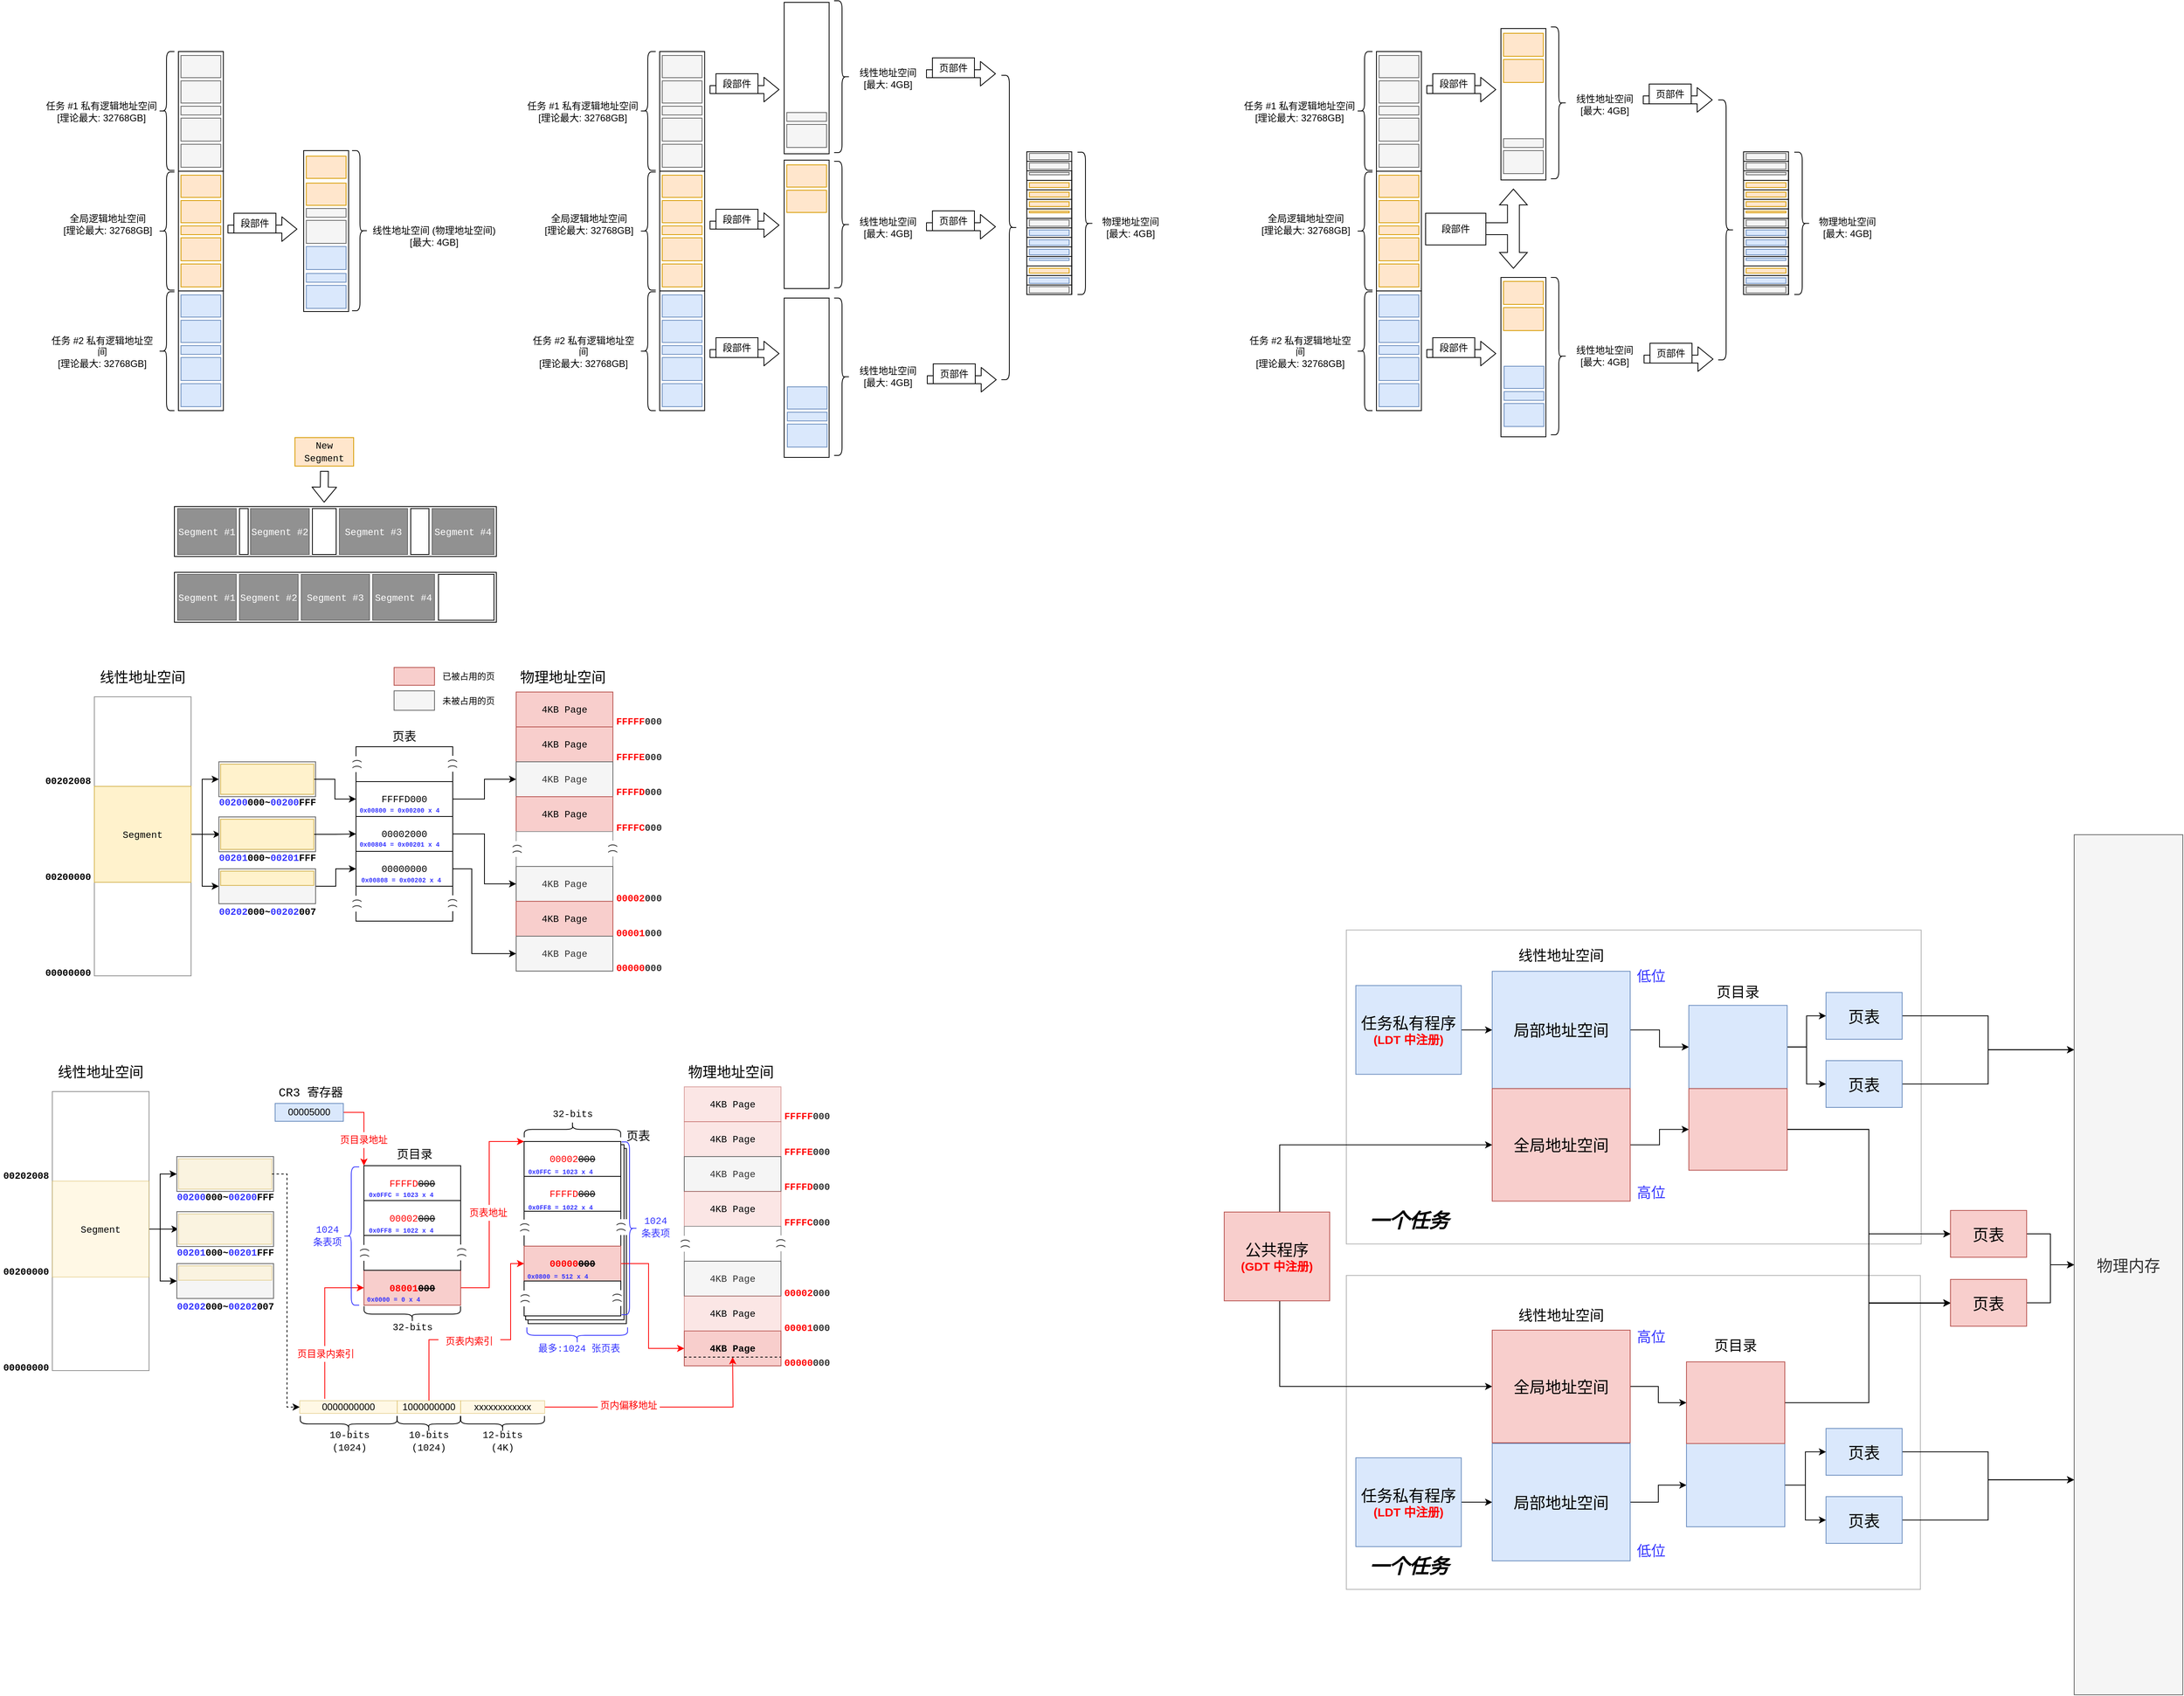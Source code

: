 <mxfile version="14.4.3" type="device"><diagram id="4N7TkMDlakWX7kJiZWjf" name="第 1 页"><mxGraphModel dx="1701" dy="985" grid="0" gridSize="10" guides="1" tooltips="1" connect="1" arrows="1" fold="1" page="0" pageScale="1" pageWidth="827" pageHeight="1169" math="0" shadow="0"><root><mxCell id="0"/><mxCell id="1" parent="0"/><mxCell id="VLuF4brIAKwW3d-ZuH2R-27" value="" style="rounded=0;whiteSpace=wrap;html=1;strokeWidth=1;strokeColor=#B3B3B3;" parent="1" vertex="1"><mxGeometry x="1392" y="1629" width="724" height="396" as="geometry"/></mxCell><mxCell id="UD3WGW5-ONnwPiX382pZ-109" value="" style="html=1;shadow=0;dashed=0;align=center;verticalAlign=middle;shape=mxgraph.arrows2.triadArrow;dy=10;dx=20;arrowHead=35;rotation=-90;" parent="1" vertex="1"><mxGeometry x="1506.13" y="244.38" width="100" height="128.25" as="geometry"/></mxCell><mxCell id="X5g8j2MmUt7P40X5pTig-257" value="" style="rounded=0;whiteSpace=wrap;html=1;strokeWidth=1;strokeColor=#B3B3B3;" parent="1" vertex="1"><mxGeometry x="1392" y="1193.25" width="725" height="396" as="geometry"/></mxCell><mxCell id="X5g8j2MmUt7P40X5pTig-107" value="" style="rounded=0;whiteSpace=wrap;html=1;strokeWidth=1;" parent="1" vertex="1"><mxGeometry x="360" y="1468.75" width="124" height="221" as="geometry"/></mxCell><mxCell id="X5g8j2MmUt7P40X5pTig-106" value="" style="rounded=0;whiteSpace=wrap;html=1;strokeWidth=1;" parent="1" vertex="1"><mxGeometry x="357" y="1464" width="124" height="221" as="geometry"/></mxCell><mxCell id="X5g8j2MmUt7P40X5pTig-9" value="&lt;span style=&quot;font-family: &amp;#34;courier new&amp;#34;&quot;&gt;&lt;b&gt;4KB Page&lt;/b&gt;&lt;/span&gt;" style="rounded=0;whiteSpace=wrap;html=1;strokeColor=#b85450;strokeWidth=1;fillColor=#f8cecc;" parent="1" vertex="1"><mxGeometry x="557" y="1699" width="122" height="44" as="geometry"/></mxCell><mxCell id="X5g8j2MmUt7P40X5pTig-93" style="edgeStyle=orthogonalEdgeStyle;rounded=0;orthogonalLoop=1;jettySize=auto;html=1;entryX=1;entryY=0.75;entryDx=0;entryDy=0;exitX=0;exitY=0.75;exitDx=0;exitDy=0;dashed=1;endArrow=none;endFill=0;" parent="1" source="X5g8j2MmUt7P40X5pTig-9" target="X5g8j2MmUt7P40X5pTig-9" edge="1"><mxGeometry relative="1" as="geometry"><Array as="points"><mxPoint x="618" y="1732"/><mxPoint x="618" y="1732"/></Array></mxGeometry></mxCell><mxCell id="N6Kf9-nNpYoFUbpwYGqk-242" value="" style="rounded=0;whiteSpace=wrap;html=1;strokeWidth=1;strokeColor=#919191;" parent="1" vertex="1"><mxGeometry x="-187" y="899" width="122" height="352" as="geometry"/></mxCell><mxCell id="N6Kf9-nNpYoFUbpwYGqk-43" value="" style="rounded=0;whiteSpace=wrap;html=1;strokeColor=#000000;strokeWidth=1;fillColor=none;" parent="1" vertex="1"><mxGeometry x="-81" y="85" width="56.7" height="151" as="geometry"/></mxCell><mxCell id="N6Kf9-nNpYoFUbpwYGqk-48" value="" style="rounded=0;whiteSpace=wrap;html=1;strokeColor=#666666;strokeWidth=1;fillColor=#f5f5f5;fontColor=#333333;" parent="1" vertex="1"><mxGeometry x="-77.72" y="202" width="50.15" height="29" as="geometry"/></mxCell><mxCell id="N6Kf9-nNpYoFUbpwYGqk-49" value="" style="rounded=0;whiteSpace=wrap;html=1;strokeColor=#666666;strokeWidth=1;fillColor=#f5f5f5;fontColor=#333333;" parent="1" vertex="1"><mxGeometry x="-77.72" y="169" width="50.15" height="29" as="geometry"/></mxCell><mxCell id="N6Kf9-nNpYoFUbpwYGqk-50" value="" style="rounded=0;whiteSpace=wrap;html=1;strokeColor=#666666;strokeWidth=1;fillColor=#f5f5f5;fontColor=#333333;" parent="1" vertex="1"><mxGeometry x="-77.73" y="154" width="50.15" height="11" as="geometry"/></mxCell><mxCell id="N6Kf9-nNpYoFUbpwYGqk-51" value="" style="rounded=0;whiteSpace=wrap;html=1;strokeColor=#666666;strokeWidth=1;fillColor=#f5f5f5;fontColor=#333333;" parent="1" vertex="1"><mxGeometry x="-77.73" y="122" width="50.15" height="28" as="geometry"/></mxCell><mxCell id="N6Kf9-nNpYoFUbpwYGqk-52" value="" style="rounded=0;whiteSpace=wrap;html=1;strokeColor=#666666;strokeWidth=1;fillColor=#f5f5f5;fontColor=#333333;" parent="1" vertex="1"><mxGeometry x="-77.73" y="90" width="50.15" height="28" as="geometry"/></mxCell><mxCell id="N6Kf9-nNpYoFUbpwYGqk-54" value="" style="rounded=0;whiteSpace=wrap;html=1;strokeColor=#000000;strokeWidth=1;fillColor=none;" parent="1" vertex="1"><mxGeometry x="-81" y="236" width="56.7" height="151" as="geometry"/></mxCell><mxCell id="N6Kf9-nNpYoFUbpwYGqk-55" value="" style="rounded=0;whiteSpace=wrap;html=1;strokeColor=#d79b00;strokeWidth=1;fillColor=#ffe6cc;" parent="1" vertex="1"><mxGeometry x="-77.72" y="353" width="50.15" height="29" as="geometry"/></mxCell><mxCell id="N6Kf9-nNpYoFUbpwYGqk-56" value="" style="rounded=0;whiteSpace=wrap;html=1;strokeColor=#d79b00;strokeWidth=1;fillColor=#ffe6cc;" parent="1" vertex="1"><mxGeometry x="-77.72" y="320" width="50.15" height="29" as="geometry"/></mxCell><mxCell id="N6Kf9-nNpYoFUbpwYGqk-57" value="" style="rounded=0;whiteSpace=wrap;html=1;strokeColor=#d79b00;strokeWidth=1;fillColor=#ffe6cc;" parent="1" vertex="1"><mxGeometry x="-77.73" y="305" width="50.15" height="11" as="geometry"/></mxCell><mxCell id="N6Kf9-nNpYoFUbpwYGqk-58" value="" style="rounded=0;whiteSpace=wrap;html=1;strokeColor=#d79b00;strokeWidth=1;fillColor=#ffe6cc;" parent="1" vertex="1"><mxGeometry x="-77.73" y="273" width="50.15" height="28" as="geometry"/></mxCell><mxCell id="N6Kf9-nNpYoFUbpwYGqk-59" value="" style="rounded=0;whiteSpace=wrap;html=1;strokeColor=#d79b00;strokeWidth=1;fillColor=#ffe6cc;" parent="1" vertex="1"><mxGeometry x="-77.73" y="241" width="50.15" height="28" as="geometry"/></mxCell><mxCell id="N6Kf9-nNpYoFUbpwYGqk-60" value="" style="rounded=0;whiteSpace=wrap;html=1;strokeColor=#000000;strokeWidth=1;fillColor=none;" parent="1" vertex="1"><mxGeometry x="77" y="210" width="56.7" height="203" as="geometry"/></mxCell><mxCell id="N6Kf9-nNpYoFUbpwYGqk-61" value="" style="rounded=0;whiteSpace=wrap;html=1;strokeColor=#000000;strokeWidth=1;fillColor=none;" parent="1" vertex="1"><mxGeometry x="-81" y="387" width="56.7" height="151" as="geometry"/></mxCell><mxCell id="N6Kf9-nNpYoFUbpwYGqk-62" value="" style="rounded=0;whiteSpace=wrap;html=1;strokeColor=#6c8ebf;strokeWidth=1;fillColor=#dae8fc;" parent="1" vertex="1"><mxGeometry x="-77.72" y="504" width="50.15" height="29" as="geometry"/></mxCell><mxCell id="N6Kf9-nNpYoFUbpwYGqk-63" value="" style="rounded=0;whiteSpace=wrap;html=1;strokeColor=#6c8ebf;strokeWidth=1;fillColor=#dae8fc;" parent="1" vertex="1"><mxGeometry x="-77.72" y="471" width="50.15" height="29" as="geometry"/></mxCell><mxCell id="N6Kf9-nNpYoFUbpwYGqk-64" value="" style="rounded=0;whiteSpace=wrap;html=1;strokeColor=#6c8ebf;strokeWidth=1;fillColor=#dae8fc;" parent="1" vertex="1"><mxGeometry x="-77.73" y="456" width="50.15" height="11" as="geometry"/></mxCell><mxCell id="N6Kf9-nNpYoFUbpwYGqk-65" value="" style="rounded=0;whiteSpace=wrap;html=1;strokeColor=#6c8ebf;strokeWidth=1;fillColor=#dae8fc;" parent="1" vertex="1"><mxGeometry x="-77.73" y="424" width="50.15" height="28" as="geometry"/></mxCell><mxCell id="N6Kf9-nNpYoFUbpwYGqk-66" value="" style="rounded=0;whiteSpace=wrap;html=1;strokeColor=#6c8ebf;strokeWidth=1;fillColor=#dae8fc;" parent="1" vertex="1"><mxGeometry x="-77.73" y="392" width="50.15" height="28" as="geometry"/></mxCell><mxCell id="N6Kf9-nNpYoFUbpwYGqk-67" value="" style="rounded=0;whiteSpace=wrap;html=1;strokeColor=#d79b00;strokeWidth=1;fillColor=#ffe6cc;" parent="1" vertex="1"><mxGeometry x="80.27" y="217" width="50.15" height="28" as="geometry"/></mxCell><mxCell id="N6Kf9-nNpYoFUbpwYGqk-68" value="" style="rounded=0;whiteSpace=wrap;html=1;strokeColor=#d79b00;strokeWidth=1;fillColor=#ffe6cc;" parent="1" vertex="1"><mxGeometry x="80.27" y="251" width="50.15" height="28" as="geometry"/></mxCell><mxCell id="N6Kf9-nNpYoFUbpwYGqk-69" value="" style="rounded=0;whiteSpace=wrap;html=1;strokeColor=#666666;strokeWidth=1;fillColor=#f5f5f5;fontColor=#333333;" parent="1" vertex="1"><mxGeometry x="80.27" y="283" width="50.15" height="11" as="geometry"/></mxCell><mxCell id="N6Kf9-nNpYoFUbpwYGqk-70" value="" style="rounded=0;whiteSpace=wrap;html=1;strokeColor=#666666;strokeWidth=1;fillColor=#f5f5f5;fontColor=#333333;" parent="1" vertex="1"><mxGeometry x="80.28" y="298" width="50.15" height="29" as="geometry"/></mxCell><mxCell id="N6Kf9-nNpYoFUbpwYGqk-71" value="" style="rounded=0;whiteSpace=wrap;html=1;strokeColor=#6c8ebf;strokeWidth=1;fillColor=#dae8fc;" parent="1" vertex="1"><mxGeometry x="80.28" y="331" width="50.15" height="29" as="geometry"/></mxCell><mxCell id="N6Kf9-nNpYoFUbpwYGqk-72" value="" style="rounded=0;whiteSpace=wrap;html=1;strokeColor=#6c8ebf;strokeWidth=1;fillColor=#dae8fc;" parent="1" vertex="1"><mxGeometry x="80.27" y="365" width="50.15" height="11" as="geometry"/></mxCell><mxCell id="N6Kf9-nNpYoFUbpwYGqk-73" value="" style="rounded=0;whiteSpace=wrap;html=1;strokeColor=#6c8ebf;strokeWidth=1;fillColor=#dae8fc;" parent="1" vertex="1"><mxGeometry x="80.28" y="380" width="50.15" height="29" as="geometry"/></mxCell><mxCell id="N6Kf9-nNpYoFUbpwYGqk-74" value="" style="shape=curlyBracket;whiteSpace=wrap;html=1;rounded=1;strokeColor=#000000;strokeWidth=1;fillColor=none;" parent="1" vertex="1"><mxGeometry x="-106" y="85" width="20" height="150" as="geometry"/></mxCell><mxCell id="N6Kf9-nNpYoFUbpwYGqk-75" value="任务 #1 私有逻辑地址空间&lt;br&gt;[理论最大: 32768GB]" style="text;html=1;strokeColor=none;fillColor=none;align=center;verticalAlign=middle;whiteSpace=wrap;rounded=0;" parent="1" vertex="1"><mxGeometry x="-250" y="150.5" width="144" height="20" as="geometry"/></mxCell><mxCell id="N6Kf9-nNpYoFUbpwYGqk-76" value="全局逻辑地址空间&lt;br&gt;[理论最大: 32768GB]" style="text;html=1;strokeColor=none;fillColor=none;align=center;verticalAlign=middle;whiteSpace=wrap;rounded=0;" parent="1" vertex="1"><mxGeometry x="-229" y="293" width="118" height="20" as="geometry"/></mxCell><mxCell id="N6Kf9-nNpYoFUbpwYGqk-77" value="" style="shape=curlyBracket;whiteSpace=wrap;html=1;rounded=1;strokeColor=#000000;strokeWidth=1;fillColor=none;" parent="1" vertex="1"><mxGeometry x="-106" y="237" width="20" height="149" as="geometry"/></mxCell><mxCell id="N6Kf9-nNpYoFUbpwYGqk-78" value="任务 #2 私有逻辑地址空间&lt;br&gt;[理论最大: 32768GB]" style="text;html=1;strokeColor=none;fillColor=none;align=center;verticalAlign=middle;whiteSpace=wrap;rounded=0;" parent="1" vertex="1"><mxGeometry x="-248" y="453.5" width="142" height="20" as="geometry"/></mxCell><mxCell id="N6Kf9-nNpYoFUbpwYGqk-79" value="" style="shape=curlyBracket;whiteSpace=wrap;html=1;rounded=1;strokeColor=#000000;strokeWidth=1;fillColor=none;" parent="1" vertex="1"><mxGeometry x="-106" y="388" width="20" height="150" as="geometry"/></mxCell><mxCell id="N6Kf9-nNpYoFUbpwYGqk-81" value="线性地址空间 (物理地址空间)&lt;br&gt;[最大: 4GB]" style="text;html=1;strokeColor=none;fillColor=none;align=center;verticalAlign=middle;whiteSpace=wrap;rounded=0;" parent="1" vertex="1"><mxGeometry x="162" y="307.5" width="159" height="20" as="geometry"/></mxCell><mxCell id="N6Kf9-nNpYoFUbpwYGqk-82" value="" style="rounded=0;whiteSpace=wrap;html=1;strokeColor=#000000;strokeWidth=1;fillColor=none;" parent="1" vertex="1"><mxGeometry x="526" y="85" width="56.7" height="151" as="geometry"/></mxCell><mxCell id="N6Kf9-nNpYoFUbpwYGqk-83" value="" style="rounded=0;whiteSpace=wrap;html=1;strokeColor=#666666;strokeWidth=1;fillColor=#f5f5f5;fontColor=#333333;" parent="1" vertex="1"><mxGeometry x="529.28" y="202" width="50.15" height="29" as="geometry"/></mxCell><mxCell id="N6Kf9-nNpYoFUbpwYGqk-84" value="" style="rounded=0;whiteSpace=wrap;html=1;strokeColor=#666666;strokeWidth=1;fillColor=#f5f5f5;fontColor=#333333;" parent="1" vertex="1"><mxGeometry x="529.28" y="169" width="50.15" height="29" as="geometry"/></mxCell><mxCell id="N6Kf9-nNpYoFUbpwYGqk-85" value="" style="rounded=0;whiteSpace=wrap;html=1;strokeColor=#666666;strokeWidth=1;fillColor=#f5f5f5;fontColor=#333333;" parent="1" vertex="1"><mxGeometry x="529.27" y="154" width="50.15" height="11" as="geometry"/></mxCell><mxCell id="N6Kf9-nNpYoFUbpwYGqk-86" value="" style="rounded=0;whiteSpace=wrap;html=1;strokeColor=#666666;strokeWidth=1;fillColor=#f5f5f5;fontColor=#333333;" parent="1" vertex="1"><mxGeometry x="529.27" y="122" width="50.15" height="28" as="geometry"/></mxCell><mxCell id="N6Kf9-nNpYoFUbpwYGqk-87" value="" style="rounded=0;whiteSpace=wrap;html=1;strokeColor=#666666;strokeWidth=1;fillColor=#f5f5f5;fontColor=#333333;" parent="1" vertex="1"><mxGeometry x="529.27" y="90" width="50.15" height="28" as="geometry"/></mxCell><mxCell id="N6Kf9-nNpYoFUbpwYGqk-88" value="" style="rounded=0;whiteSpace=wrap;html=1;strokeColor=#000000;strokeWidth=1;fillColor=none;" parent="1" vertex="1"><mxGeometry x="526" y="236" width="56.7" height="151" as="geometry"/></mxCell><mxCell id="N6Kf9-nNpYoFUbpwYGqk-89" value="" style="rounded=0;whiteSpace=wrap;html=1;strokeColor=#d79b00;strokeWidth=1;fillColor=#ffe6cc;" parent="1" vertex="1"><mxGeometry x="529.28" y="353" width="50.15" height="29" as="geometry"/></mxCell><mxCell id="N6Kf9-nNpYoFUbpwYGqk-90" value="" style="rounded=0;whiteSpace=wrap;html=1;strokeColor=#d79b00;strokeWidth=1;fillColor=#ffe6cc;" parent="1" vertex="1"><mxGeometry x="529.28" y="320" width="50.15" height="29" as="geometry"/></mxCell><mxCell id="N6Kf9-nNpYoFUbpwYGqk-91" value="" style="rounded=0;whiteSpace=wrap;html=1;strokeColor=#d79b00;strokeWidth=1;fillColor=#ffe6cc;" parent="1" vertex="1"><mxGeometry x="529.27" y="305" width="50.15" height="11" as="geometry"/></mxCell><mxCell id="N6Kf9-nNpYoFUbpwYGqk-92" value="" style="rounded=0;whiteSpace=wrap;html=1;strokeColor=#d79b00;strokeWidth=1;fillColor=#ffe6cc;" parent="1" vertex="1"><mxGeometry x="529.27" y="273" width="50.15" height="28" as="geometry"/></mxCell><mxCell id="N6Kf9-nNpYoFUbpwYGqk-93" value="" style="rounded=0;whiteSpace=wrap;html=1;strokeColor=#d79b00;strokeWidth=1;fillColor=#ffe6cc;" parent="1" vertex="1"><mxGeometry x="529.27" y="241" width="50.15" height="28" as="geometry"/></mxCell><mxCell id="N6Kf9-nNpYoFUbpwYGqk-94" value="" style="rounded=0;whiteSpace=wrap;html=1;strokeColor=#000000;strokeWidth=1;fillColor=none;" parent="1" vertex="1"><mxGeometry x="683" y="23" width="56.7" height="191" as="geometry"/></mxCell><mxCell id="N6Kf9-nNpYoFUbpwYGqk-95" value="" style="rounded=0;whiteSpace=wrap;html=1;strokeColor=#000000;strokeWidth=1;fillColor=none;" parent="1" vertex="1"><mxGeometry x="526" y="387" width="56.7" height="151" as="geometry"/></mxCell><mxCell id="N6Kf9-nNpYoFUbpwYGqk-96" value="" style="rounded=0;whiteSpace=wrap;html=1;strokeColor=#6c8ebf;strokeWidth=1;fillColor=#dae8fc;" parent="1" vertex="1"><mxGeometry x="529.28" y="504" width="50.15" height="29" as="geometry"/></mxCell><mxCell id="N6Kf9-nNpYoFUbpwYGqk-97" value="" style="rounded=0;whiteSpace=wrap;html=1;strokeColor=#6c8ebf;strokeWidth=1;fillColor=#dae8fc;" parent="1" vertex="1"><mxGeometry x="529.28" y="471" width="50.15" height="29" as="geometry"/></mxCell><mxCell id="N6Kf9-nNpYoFUbpwYGqk-98" value="" style="rounded=0;whiteSpace=wrap;html=1;strokeColor=#6c8ebf;strokeWidth=1;fillColor=#dae8fc;" parent="1" vertex="1"><mxGeometry x="529.27" y="456" width="50.15" height="11" as="geometry"/></mxCell><mxCell id="N6Kf9-nNpYoFUbpwYGqk-99" value="" style="rounded=0;whiteSpace=wrap;html=1;strokeColor=#6c8ebf;strokeWidth=1;fillColor=#dae8fc;" parent="1" vertex="1"><mxGeometry x="529.27" y="424" width="50.15" height="28" as="geometry"/></mxCell><mxCell id="N6Kf9-nNpYoFUbpwYGqk-100" value="" style="rounded=0;whiteSpace=wrap;html=1;strokeColor=#6c8ebf;strokeWidth=1;fillColor=#dae8fc;" parent="1" vertex="1"><mxGeometry x="529.27" y="392" width="50.15" height="28" as="geometry"/></mxCell><mxCell id="N6Kf9-nNpYoFUbpwYGqk-103" value="" style="rounded=0;whiteSpace=wrap;html=1;strokeColor=#666666;strokeWidth=1;fillColor=#f5f5f5;fontColor=#333333;" parent="1" vertex="1"><mxGeometry x="686.27" y="162" width="50.15" height="11" as="geometry"/></mxCell><mxCell id="N6Kf9-nNpYoFUbpwYGqk-104" value="" style="rounded=0;whiteSpace=wrap;html=1;strokeColor=#666666;strokeWidth=1;fillColor=#f5f5f5;fontColor=#333333;" parent="1" vertex="1"><mxGeometry x="686.28" y="177" width="50.15" height="29" as="geometry"/></mxCell><mxCell id="N6Kf9-nNpYoFUbpwYGqk-108" value="" style="shape=curlyBracket;whiteSpace=wrap;html=1;rounded=1;strokeColor=#000000;strokeWidth=1;fillColor=none;" parent="1" vertex="1"><mxGeometry x="501" y="85" width="20" height="150" as="geometry"/></mxCell><mxCell id="N6Kf9-nNpYoFUbpwYGqk-109" value="任务 #1 私有逻辑地址空间&lt;br&gt;[理论最大: 32768GB]" style="text;html=1;strokeColor=none;fillColor=none;align=center;verticalAlign=middle;whiteSpace=wrap;rounded=0;" parent="1" vertex="1"><mxGeometry x="357" y="150.5" width="144" height="20" as="geometry"/></mxCell><mxCell id="N6Kf9-nNpYoFUbpwYGqk-110" value="全局逻辑地址空间&lt;br&gt;[理论最大: 32768GB]" style="text;html=1;strokeColor=none;fillColor=none;align=center;verticalAlign=middle;whiteSpace=wrap;rounded=0;" parent="1" vertex="1"><mxGeometry x="378" y="293" width="118" height="20" as="geometry"/></mxCell><mxCell id="N6Kf9-nNpYoFUbpwYGqk-111" value="" style="shape=curlyBracket;whiteSpace=wrap;html=1;rounded=1;strokeColor=#000000;strokeWidth=1;fillColor=none;" parent="1" vertex="1"><mxGeometry x="501" y="237" width="20" height="149" as="geometry"/></mxCell><mxCell id="N6Kf9-nNpYoFUbpwYGqk-112" value="任务 #2 私有逻辑地址空间&lt;br&gt;[理论最大: 32768GB]" style="text;html=1;strokeColor=none;fillColor=none;align=center;verticalAlign=middle;whiteSpace=wrap;rounded=0;" parent="1" vertex="1"><mxGeometry x="359" y="453.5" width="142" height="20" as="geometry"/></mxCell><mxCell id="N6Kf9-nNpYoFUbpwYGqk-113" value="" style="shape=curlyBracket;whiteSpace=wrap;html=1;rounded=1;strokeColor=#000000;strokeWidth=1;fillColor=none;" parent="1" vertex="1"><mxGeometry x="501" y="388" width="20" height="150" as="geometry"/></mxCell><mxCell id="N6Kf9-nNpYoFUbpwYGqk-115" value="线性地址空间&lt;br&gt;[最大: 4GB]" style="text;html=1;strokeColor=none;fillColor=none;align=center;verticalAlign=middle;whiteSpace=wrap;rounded=0;" parent="1" vertex="1"><mxGeometry x="770" y="108.5" width="88" height="20" as="geometry"/></mxCell><mxCell id="N6Kf9-nNpYoFUbpwYGqk-118" value="" style="rounded=0;whiteSpace=wrap;html=1;strokeColor=#000000;strokeWidth=1;fillColor=none;" parent="1" vertex="1"><mxGeometry x="683" y="222" width="56.7" height="162" as="geometry"/></mxCell><mxCell id="N6Kf9-nNpYoFUbpwYGqk-122" value="" style="rounded=0;whiteSpace=wrap;html=1;strokeColor=#d79b00;strokeWidth=1;fillColor=#ffe6cc;" parent="1" vertex="1"><mxGeometry x="686.27" y="260" width="50.15" height="28" as="geometry"/></mxCell><mxCell id="N6Kf9-nNpYoFUbpwYGqk-123" value="" style="rounded=0;whiteSpace=wrap;html=1;strokeColor=#d79b00;strokeWidth=1;fillColor=#ffe6cc;" parent="1" vertex="1"><mxGeometry x="686.27" y="228" width="50.15" height="28" as="geometry"/></mxCell><mxCell id="N6Kf9-nNpYoFUbpwYGqk-124" value="" style="rounded=0;whiteSpace=wrap;html=1;strokeColor=#000000;strokeWidth=1;fillColor=none;" parent="1" vertex="1"><mxGeometry x="683" y="396" width="56.7" height="201" as="geometry"/></mxCell><mxCell id="N6Kf9-nNpYoFUbpwYGqk-125" value="" style="rounded=0;whiteSpace=wrap;html=1;strokeColor=#6c8ebf;strokeWidth=1;fillColor=#dae8fc;" parent="1" vertex="1"><mxGeometry x="687" y="508" width="50.15" height="28" as="geometry"/></mxCell><mxCell id="N6Kf9-nNpYoFUbpwYGqk-126" value="" style="rounded=0;whiteSpace=wrap;html=1;strokeColor=#6c8ebf;strokeWidth=1;fillColor=#dae8fc;" parent="1" vertex="1"><mxGeometry x="687" y="540" width="50.15" height="11" as="geometry"/></mxCell><mxCell id="N6Kf9-nNpYoFUbpwYGqk-127" value="" style="rounded=0;whiteSpace=wrap;html=1;strokeColor=#6c8ebf;strokeWidth=1;fillColor=#dae8fc;" parent="1" vertex="1"><mxGeometry x="687.01" y="555" width="50.15" height="29" as="geometry"/></mxCell><mxCell id="N6Kf9-nNpYoFUbpwYGqk-128" value="线性地址空间&lt;br&gt;[最大: 4GB]" style="text;html=1;strokeColor=none;fillColor=none;align=center;verticalAlign=middle;whiteSpace=wrap;rounded=0;" parent="1" vertex="1"><mxGeometry x="770" y="297" width="88" height="20" as="geometry"/></mxCell><mxCell id="N6Kf9-nNpYoFUbpwYGqk-129" value="线性地址空间&lt;br&gt;[最大: 4GB]" style="text;html=1;strokeColor=none;fillColor=none;align=center;verticalAlign=middle;whiteSpace=wrap;rounded=0;" parent="1" vertex="1"><mxGeometry x="770" y="485.25" width="88" height="20" as="geometry"/></mxCell><mxCell id="N6Kf9-nNpYoFUbpwYGqk-139" value="" style="shape=flexArrow;endArrow=classic;html=1;" parent="1" edge="1"><mxGeometry width="50" height="50" relative="1" as="geometry"><mxPoint x="-19" y="309" as="sourcePoint"/><mxPoint x="69" y="309" as="targetPoint"/></mxGeometry></mxCell><mxCell id="N6Kf9-nNpYoFUbpwYGqk-143" value="段部件" style="rounded=0;whiteSpace=wrap;html=1;strokeColor=#000000;strokeWidth=1;" parent="1" vertex="1"><mxGeometry x="-11" y="289" width="53" height="25" as="geometry"/></mxCell><mxCell id="N6Kf9-nNpYoFUbpwYGqk-144" value="" style="shape=flexArrow;endArrow=classic;html=1;" parent="1" edge="1"><mxGeometry width="50" height="50" relative="1" as="geometry"><mxPoint x="589" y="466" as="sourcePoint"/><mxPoint x="677" y="466" as="targetPoint"/></mxGeometry></mxCell><mxCell id="N6Kf9-nNpYoFUbpwYGqk-145" value="段部件" style="rounded=0;whiteSpace=wrap;html=1;strokeColor=#000000;strokeWidth=1;" parent="1" vertex="1"><mxGeometry x="597" y="446" width="53" height="25" as="geometry"/></mxCell><mxCell id="N6Kf9-nNpYoFUbpwYGqk-147" value="" style="shape=flexArrow;endArrow=classic;html=1;" parent="1" edge="1"><mxGeometry width="50" height="50" relative="1" as="geometry"><mxPoint x="589" y="304" as="sourcePoint"/><mxPoint x="677" y="304" as="targetPoint"/></mxGeometry></mxCell><mxCell id="N6Kf9-nNpYoFUbpwYGqk-146" value="段部件" style="rounded=0;whiteSpace=wrap;html=1;strokeColor=#000000;strokeWidth=1;" parent="1" vertex="1"><mxGeometry x="597" y="284" width="53" height="25" as="geometry"/></mxCell><mxCell id="N6Kf9-nNpYoFUbpwYGqk-149" value="" style="shape=flexArrow;endArrow=classic;html=1;" parent="1" edge="1"><mxGeometry width="50" height="50" relative="1" as="geometry"><mxPoint x="589" y="133" as="sourcePoint"/><mxPoint x="677" y="133" as="targetPoint"/></mxGeometry></mxCell><mxCell id="N6Kf9-nNpYoFUbpwYGqk-148" value="段部件" style="rounded=0;whiteSpace=wrap;html=1;strokeColor=#000000;strokeWidth=1;" parent="1" vertex="1"><mxGeometry x="597" y="113" width="53" height="25" as="geometry"/></mxCell><mxCell id="N6Kf9-nNpYoFUbpwYGqk-150" value="" style="rounded=0;whiteSpace=wrap;html=1;strokeColor=#000000;strokeWidth=1;fillColor=none;" parent="1" vertex="1"><mxGeometry x="989" y="235.5" width="56.7" height="156" as="geometry"/></mxCell><mxCell id="N6Kf9-nNpYoFUbpwYGqk-151" value="物理地址空间&lt;br&gt;[最大: 4GB]" style="text;html=1;strokeColor=none;fillColor=none;align=center;verticalAlign=middle;whiteSpace=wrap;rounded=0;" parent="1" vertex="1"><mxGeometry x="1076" y="297" width="88" height="20" as="geometry"/></mxCell><mxCell id="N6Kf9-nNpYoFUbpwYGqk-152" value="" style="rounded=0;whiteSpace=wrap;html=1;strokeColor=#000000;strokeWidth=1;fillColor=none;" parent="1" vertex="1"><mxGeometry x="989" y="379.5" width="56.7" height="12" as="geometry"/></mxCell><mxCell id="N6Kf9-nNpYoFUbpwYGqk-153" value="" style="rounded=0;whiteSpace=wrap;html=1;strokeColor=#000000;strokeWidth=1;fillColor=none;" parent="1" vertex="1"><mxGeometry x="989" y="367.5" width="56.7" height="12" as="geometry"/></mxCell><mxCell id="N6Kf9-nNpYoFUbpwYGqk-154" value="" style="rounded=0;whiteSpace=wrap;html=1;strokeColor=#000000;strokeWidth=1;fillColor=none;" parent="1" vertex="1"><mxGeometry x="989" y="343.5" width="56.7" height="12" as="geometry"/></mxCell><mxCell id="N6Kf9-nNpYoFUbpwYGqk-155" value="" style="rounded=0;whiteSpace=wrap;html=1;strokeColor=#000000;strokeWidth=1;fillColor=none;" parent="1" vertex="1"><mxGeometry x="989" y="355.5" width="56.7" height="12" as="geometry"/></mxCell><mxCell id="N6Kf9-nNpYoFUbpwYGqk-156" value="" style="rounded=0;whiteSpace=wrap;html=1;strokeColor=#000000;strokeWidth=1;fillColor=none;" parent="1" vertex="1"><mxGeometry x="989" y="295.5" width="56.7" height="12" as="geometry"/></mxCell><mxCell id="N6Kf9-nNpYoFUbpwYGqk-157" value="" style="rounded=0;whiteSpace=wrap;html=1;strokeColor=#000000;strokeWidth=1;fillColor=none;" parent="1" vertex="1"><mxGeometry x="989" y="307.5" width="56.7" height="12" as="geometry"/></mxCell><mxCell id="N6Kf9-nNpYoFUbpwYGqk-158" value="" style="rounded=0;whiteSpace=wrap;html=1;strokeColor=#000000;strokeWidth=1;fillColor=none;" parent="1" vertex="1"><mxGeometry x="989" y="319.5" width="56.7" height="12" as="geometry"/></mxCell><mxCell id="N6Kf9-nNpYoFUbpwYGqk-159" value="" style="rounded=0;whiteSpace=wrap;html=1;strokeColor=#000000;strokeWidth=1;fillColor=none;" parent="1" vertex="1"><mxGeometry x="989" y="331.5" width="56.7" height="12" as="geometry"/></mxCell><mxCell id="N6Kf9-nNpYoFUbpwYGqk-160" value="" style="rounded=0;whiteSpace=wrap;html=1;strokeColor=#000000;strokeWidth=1;fillColor=none;" parent="1" vertex="1"><mxGeometry x="989" y="247.5" width="56.7" height="12" as="geometry"/></mxCell><mxCell id="N6Kf9-nNpYoFUbpwYGqk-161" value="" style="rounded=0;whiteSpace=wrap;html=1;strokeColor=#000000;strokeWidth=1;fillColor=none;" parent="1" vertex="1"><mxGeometry x="989" y="259.5" width="56.7" height="12" as="geometry"/></mxCell><mxCell id="N6Kf9-nNpYoFUbpwYGqk-162" value="" style="rounded=0;whiteSpace=wrap;html=1;strokeColor=#000000;strokeWidth=1;fillColor=none;" parent="1" vertex="1"><mxGeometry x="989" y="271.5" width="56.7" height="12" as="geometry"/></mxCell><mxCell id="N6Kf9-nNpYoFUbpwYGqk-163" value="" style="rounded=0;whiteSpace=wrap;html=1;strokeColor=#000000;strokeWidth=1;fillColor=none;" parent="1" vertex="1"><mxGeometry x="989" y="283.5" width="56.7" height="12" as="geometry"/></mxCell><mxCell id="N6Kf9-nNpYoFUbpwYGqk-164" value="" style="rounded=0;whiteSpace=wrap;html=1;strokeColor=#000000;strokeWidth=1;fillColor=none;" parent="1" vertex="1"><mxGeometry x="989" y="235.5" width="56.7" height="12" as="geometry"/></mxCell><mxCell id="N6Kf9-nNpYoFUbpwYGqk-165" value="" style="rounded=0;whiteSpace=wrap;html=1;strokeColor=#000000;strokeWidth=1;fillColor=none;" parent="1" vertex="1"><mxGeometry x="989" y="211.5" width="56.7" height="12" as="geometry"/></mxCell><mxCell id="N6Kf9-nNpYoFUbpwYGqk-166" value="" style="rounded=0;whiteSpace=wrap;html=1;strokeColor=#000000;strokeWidth=1;fillColor=none;" parent="1" vertex="1"><mxGeometry x="989" y="223.5" width="56.7" height="12" as="geometry"/></mxCell><mxCell id="N6Kf9-nNpYoFUbpwYGqk-167" value="" style="rounded=0;whiteSpace=wrap;html=1;strokeColor=#666666;strokeWidth=1;fillColor=#f5f5f5;fontColor=#333333;" parent="1" vertex="1"><mxGeometry x="992.28" y="213.5" width="50.15" height="8" as="geometry"/></mxCell><mxCell id="N6Kf9-nNpYoFUbpwYGqk-168" value="" style="rounded=0;whiteSpace=wrap;html=1;strokeColor=#666666;strokeWidth=1;fillColor=#f5f5f5;fontColor=#333333;" parent="1" vertex="1"><mxGeometry x="992.28" y="225.5" width="50.15" height="8" as="geometry"/></mxCell><mxCell id="N6Kf9-nNpYoFUbpwYGqk-169" value="" style="rounded=0;whiteSpace=wrap;html=1;strokeColor=#666666;strokeWidth=1;fillColor=#f5f5f5;fontColor=#333333;" parent="1" vertex="1"><mxGeometry x="992.28" y="237.5" width="50.15" height="3" as="geometry"/></mxCell><mxCell id="N6Kf9-nNpYoFUbpwYGqk-170" value="" style="rounded=0;whiteSpace=wrap;html=1;strokeColor=#d79b00;strokeWidth=1;fillColor=#ffe6cc;" parent="1" vertex="1"><mxGeometry x="992.28" y="250.5" width="50.15" height="6" as="geometry"/></mxCell><mxCell id="N6Kf9-nNpYoFUbpwYGqk-171" value="" style="rounded=0;whiteSpace=wrap;html=1;strokeColor=#d79b00;strokeWidth=1;fillColor=#ffe6cc;" parent="1" vertex="1"><mxGeometry x="992.28" y="262.5" width="50.15" height="6" as="geometry"/></mxCell><mxCell id="N6Kf9-nNpYoFUbpwYGqk-172" value="" style="rounded=0;whiteSpace=wrap;html=1;strokeColor=#d79b00;strokeWidth=1;fillColor=#ffe6cc;" parent="1" vertex="1"><mxGeometry x="992.28" y="274.5" width="50.15" height="6" as="geometry"/></mxCell><mxCell id="N6Kf9-nNpYoFUbpwYGqk-173" value="" style="rounded=0;whiteSpace=wrap;html=1;strokeColor=#d79b00;strokeWidth=1;fillColor=#ffe6cc;" parent="1" vertex="1"><mxGeometry x="992.28" y="286.5" width="50.15" height="2" as="geometry"/></mxCell><mxCell id="N6Kf9-nNpYoFUbpwYGqk-174" value="" style="rounded=0;whiteSpace=wrap;html=1;strokeColor=#666666;strokeWidth=1;fillColor=#f5f5f5;fontColor=#333333;" parent="1" vertex="1"><mxGeometry x="992.28" y="297.5" width="50.15" height="8" as="geometry"/></mxCell><mxCell id="N6Kf9-nNpYoFUbpwYGqk-175" value="" style="rounded=0;whiteSpace=wrap;html=1;strokeColor=#6c8ebf;strokeWidth=1;fillColor=#dae8fc;" parent="1" vertex="1"><mxGeometry x="992.28" y="310" width="50.15" height="7" as="geometry"/></mxCell><mxCell id="N6Kf9-nNpYoFUbpwYGqk-176" value="" style="rounded=0;whiteSpace=wrap;html=1;strokeColor=#6c8ebf;strokeWidth=1;fillColor=#dae8fc;" parent="1" vertex="1"><mxGeometry x="992.28" y="322.5" width="50.15" height="7" as="geometry"/></mxCell><mxCell id="N6Kf9-nNpYoFUbpwYGqk-177" value="" style="rounded=0;whiteSpace=wrap;html=1;strokeColor=#6c8ebf;strokeWidth=1;fillColor=#dae8fc;" parent="1" vertex="1"><mxGeometry x="992.28" y="334.5" width="50.15" height="7" as="geometry"/></mxCell><mxCell id="N6Kf9-nNpYoFUbpwYGqk-178" value="" style="rounded=0;whiteSpace=wrap;html=1;strokeColor=#6c8ebf;strokeWidth=1;fillColor=#dae8fc;" parent="1" vertex="1"><mxGeometry x="992.28" y="345.5" width="50.15" height="3" as="geometry"/></mxCell><mxCell id="N6Kf9-nNpYoFUbpwYGqk-179" value="" style="rounded=0;whiteSpace=wrap;html=1;strokeColor=#d79b00;strokeWidth=1;fillColor=#ffe6cc;" parent="1" vertex="1"><mxGeometry x="992.28" y="358.5" width="50.15" height="6" as="geometry"/></mxCell><mxCell id="N6Kf9-nNpYoFUbpwYGqk-181" value="" style="rounded=0;whiteSpace=wrap;html=1;strokeColor=#666666;strokeWidth=1;fillColor=#f5f5f5;fontColor=#333333;" parent="1" vertex="1"><mxGeometry x="992.28" y="381.5" width="50.15" height="8" as="geometry"/></mxCell><mxCell id="N6Kf9-nNpYoFUbpwYGqk-184" value="" style="rounded=0;whiteSpace=wrap;html=1;strokeColor=#6c8ebf;strokeWidth=1;fillColor=#dae8fc;" parent="1" vertex="1"><mxGeometry x="992.28" y="370.5" width="50.15" height="7" as="geometry"/></mxCell><mxCell id="N6Kf9-nNpYoFUbpwYGqk-187" value="" style="shape=curlyBracket;whiteSpace=wrap;html=1;rounded=1;flipH=1;strokeColor=#000000;strokeWidth=1;fillColor=#ffffff;" parent="1" vertex="1"><mxGeometry x="957" y="115" width="20" height="384" as="geometry"/></mxCell><mxCell id="N6Kf9-nNpYoFUbpwYGqk-188" value="" style="shape=curlyBracket;whiteSpace=wrap;html=1;rounded=1;strokeColor=#000000;strokeWidth=1;fillColor=none;rotation=-180;" parent="1" vertex="1"><mxGeometry x="138" y="210" width="20" height="202" as="geometry"/></mxCell><mxCell id="N6Kf9-nNpYoFUbpwYGqk-189" value="" style="shape=curlyBracket;whiteSpace=wrap;html=1;rounded=1;strokeColor=#000000;strokeWidth=1;fillColor=none;rotation=-180;" parent="1" vertex="1"><mxGeometry x="746" y="223.5" width="20" height="159.5" as="geometry"/></mxCell><mxCell id="N6Kf9-nNpYoFUbpwYGqk-190" value="" style="shape=curlyBracket;whiteSpace=wrap;html=1;rounded=1;strokeColor=#000000;strokeWidth=1;fillColor=none;rotation=-180;" parent="1" vertex="1"><mxGeometry x="746" y="21" width="20" height="191.5" as="geometry"/></mxCell><mxCell id="N6Kf9-nNpYoFUbpwYGqk-191" value="" style="shape=curlyBracket;whiteSpace=wrap;html=1;rounded=1;strokeColor=#000000;strokeWidth=1;fillColor=none;rotation=-180;" parent="1" vertex="1"><mxGeometry x="746" y="396" width="20" height="198.5" as="geometry"/></mxCell><mxCell id="N6Kf9-nNpYoFUbpwYGqk-192" value="" style="shape=curlyBracket;whiteSpace=wrap;html=1;rounded=1;strokeColor=#000000;strokeWidth=1;fillColor=none;rotation=-180;" parent="1" vertex="1"><mxGeometry x="1053" y="212" width="20" height="179.5" as="geometry"/></mxCell><mxCell id="N6Kf9-nNpYoFUbpwYGqk-195" value="" style="shape=flexArrow;endArrow=classic;html=1;" parent="1" edge="1"><mxGeometry width="50" height="50" relative="1" as="geometry"><mxPoint x="862" y="113.0" as="sourcePoint"/><mxPoint x="950" y="113.0" as="targetPoint"/></mxGeometry></mxCell><mxCell id="N6Kf9-nNpYoFUbpwYGqk-196" value="页部件" style="rounded=0;whiteSpace=wrap;html=1;strokeColor=#000000;strokeWidth=1;" parent="1" vertex="1"><mxGeometry x="870" y="93" width="53" height="25" as="geometry"/></mxCell><mxCell id="N6Kf9-nNpYoFUbpwYGqk-198" value="" style="shape=flexArrow;endArrow=classic;html=1;" parent="1" edge="1"><mxGeometry width="50" height="50" relative="1" as="geometry"><mxPoint x="862" y="306.0" as="sourcePoint"/><mxPoint x="950" y="306.0" as="targetPoint"/></mxGeometry></mxCell><mxCell id="N6Kf9-nNpYoFUbpwYGqk-197" value="页部件" style="rounded=0;whiteSpace=wrap;html=1;strokeColor=#000000;strokeWidth=1;" parent="1" vertex="1"><mxGeometry x="870" y="286" width="53" height="25" as="geometry"/></mxCell><mxCell id="N6Kf9-nNpYoFUbpwYGqk-199" value="" style="shape=flexArrow;endArrow=classic;html=1;" parent="1" edge="1"><mxGeometry width="50" height="50" relative="1" as="geometry"><mxPoint x="863" y="499.0" as="sourcePoint"/><mxPoint x="951" y="499.0" as="targetPoint"/></mxGeometry></mxCell><mxCell id="N6Kf9-nNpYoFUbpwYGqk-200" value="页部件" style="rounded=0;whiteSpace=wrap;html=1;strokeColor=#000000;strokeWidth=1;" parent="1" vertex="1"><mxGeometry x="871" y="479" width="53" height="25" as="geometry"/></mxCell><mxCell id="N6Kf9-nNpYoFUbpwYGqk-201" value="" style="rounded=0;whiteSpace=wrap;html=1;strokeColor=#000000;strokeWidth=1;fillColor=none;" parent="1" vertex="1"><mxGeometry x="-86" y="659" width="406" height="63" as="geometry"/></mxCell><mxCell id="N6Kf9-nNpYoFUbpwYGqk-202" value="&lt;span style=&quot;color: rgb(255 , 255 , 255) ; font-family: &amp;#34;courier new&amp;#34;&quot;&gt;Segment #1&lt;/span&gt;" style="rounded=0;whiteSpace=wrap;html=1;strokeColor=#666666;strokeWidth=1;fontColor=#333333;fillColor=#919191;" parent="1" vertex="1"><mxGeometry x="-82" y="661.5" width="74" height="58" as="geometry"/></mxCell><mxCell id="N6Kf9-nNpYoFUbpwYGqk-203" value="" style="rounded=0;whiteSpace=wrap;html=1;strokeWidth=1;" parent="1" vertex="1"><mxGeometry x="-4" y="661.5" width="11" height="58" as="geometry"/></mxCell><mxCell id="N6Kf9-nNpYoFUbpwYGqk-204" value="&lt;font face=&quot;Courier New&quot; color=&quot;#ffffff&quot;&gt;Segment #2&lt;/font&gt;" style="rounded=0;whiteSpace=wrap;html=1;strokeColor=#666666;strokeWidth=1;fontColor=#333333;fillColor=#919191;" parent="1" vertex="1"><mxGeometry x="10" y="661.5" width="74" height="58" as="geometry"/></mxCell><mxCell id="N6Kf9-nNpYoFUbpwYGqk-205" value="" style="rounded=0;whiteSpace=wrap;html=1;strokeWidth=1;" parent="1" vertex="1"><mxGeometry x="88" y="661.5" width="30" height="58" as="geometry"/></mxCell><mxCell id="N6Kf9-nNpYoFUbpwYGqk-206" value="" style="rounded=0;whiteSpace=wrap;html=1;strokeWidth=1;" parent="1" vertex="1"><mxGeometry x="212" y="661.5" width="23" height="58" as="geometry"/></mxCell><mxCell id="N6Kf9-nNpYoFUbpwYGqk-207" value="&lt;span style=&quot;color: rgb(255 , 255 , 255) ; font-family: &amp;#34;courier new&amp;#34;&quot;&gt;Segment #3&lt;/span&gt;" style="rounded=0;whiteSpace=wrap;html=1;strokeColor=#666666;strokeWidth=1;fontColor=#333333;fillColor=#919191;" parent="1" vertex="1"><mxGeometry x="122" y="661.5" width="86" height="58" as="geometry"/></mxCell><mxCell id="N6Kf9-nNpYoFUbpwYGqk-208" value="&lt;span style=&quot;color: rgb(255 , 255 , 255) ; font-family: &amp;#34;courier new&amp;#34;&quot;&gt;Segment #4&lt;/span&gt;" style="rounded=0;whiteSpace=wrap;html=1;strokeColor=#666666;strokeWidth=1;fontColor=#333333;fillColor=#919191;" parent="1" vertex="1"><mxGeometry x="239" y="661.5" width="78" height="58" as="geometry"/></mxCell><mxCell id="N6Kf9-nNpYoFUbpwYGqk-209" value="&lt;font face=&quot;Courier New&quot;&gt;New Segment&lt;/font&gt;" style="rounded=0;whiteSpace=wrap;html=1;strokeColor=#d79b00;strokeWidth=1;fillColor=#ffe6cc;" parent="1" vertex="1"><mxGeometry x="66" y="572" width="74" height="36" as="geometry"/></mxCell><mxCell id="N6Kf9-nNpYoFUbpwYGqk-210" value="" style="shape=flexArrow;endArrow=classic;html=1;" parent="1" edge="1"><mxGeometry width="50" height="50" relative="1" as="geometry"><mxPoint x="103.18" y="614" as="sourcePoint"/><mxPoint x="102.76" y="654" as="targetPoint"/></mxGeometry></mxCell><mxCell id="N6Kf9-nNpYoFUbpwYGqk-211" value="" style="rounded=0;whiteSpace=wrap;html=1;strokeColor=#000000;strokeWidth=1;fillColor=none;" parent="1" vertex="1"><mxGeometry x="-86" y="742" width="406" height="63" as="geometry"/></mxCell><mxCell id="N6Kf9-nNpYoFUbpwYGqk-212" value="&lt;span style=&quot;color: rgb(255 , 255 , 255) ; font-family: &amp;#34;courier new&amp;#34;&quot;&gt;Segment #1&lt;/span&gt;" style="rounded=0;whiteSpace=wrap;html=1;strokeColor=#666666;strokeWidth=1;fontColor=#333333;fillColor=#919191;" parent="1" vertex="1"><mxGeometry x="-82" y="744.5" width="74" height="58" as="geometry"/></mxCell><mxCell id="N6Kf9-nNpYoFUbpwYGqk-214" value="&lt;font face=&quot;Courier New&quot; color=&quot;#ffffff&quot;&gt;Segment #2&lt;/font&gt;" style="rounded=0;whiteSpace=wrap;html=1;strokeColor=#666666;strokeWidth=1;fontColor=#333333;fillColor=#919191;" parent="1" vertex="1"><mxGeometry x="-4" y="744.5" width="74" height="58" as="geometry"/></mxCell><mxCell id="N6Kf9-nNpYoFUbpwYGqk-216" value="" style="rounded=0;whiteSpace=wrap;html=1;strokeWidth=1;" parent="1" vertex="1"><mxGeometry x="247" y="744.5" width="70" height="58" as="geometry"/></mxCell><mxCell id="N6Kf9-nNpYoFUbpwYGqk-217" value="&lt;span style=&quot;color: rgb(255 , 255 , 255) ; font-family: &amp;#34;courier new&amp;#34;&quot;&gt;Segment #3&lt;/span&gt;" style="rounded=0;whiteSpace=wrap;html=1;strokeColor=#666666;strokeWidth=1;fontColor=#333333;fillColor=#919191;" parent="1" vertex="1"><mxGeometry x="74" y="744.5" width="86" height="58" as="geometry"/></mxCell><mxCell id="N6Kf9-nNpYoFUbpwYGqk-218" value="&lt;span style=&quot;color: rgb(255 , 255 , 255) ; font-family: &amp;#34;courier new&amp;#34;&quot;&gt;Segment #4&lt;/span&gt;" style="rounded=0;whiteSpace=wrap;html=1;strokeColor=#666666;strokeWidth=1;fontColor=#333333;fillColor=#919191;" parent="1" vertex="1"><mxGeometry x="164" y="744.5" width="78" height="58" as="geometry"/></mxCell><mxCell id="N6Kf9-nNpYoFUbpwYGqk-219" value="&lt;font style=&quot;font-size: 12px&quot; face=&quot;Courier New&quot;&gt;4KB Page&lt;/font&gt;" style="rounded=0;whiteSpace=wrap;html=1;strokeColor=#b85450;strokeWidth=1;fillColor=#f8cecc;" parent="1" vertex="1"><mxGeometry x="345" y="893" width="122" height="44" as="geometry"/></mxCell><mxCell id="N6Kf9-nNpYoFUbpwYGqk-220" value="&lt;span style=&quot;font-family: &amp;#34;courier new&amp;#34;&quot;&gt;4KB Page&lt;/span&gt;" style="rounded=0;whiteSpace=wrap;html=1;strokeColor=#b85450;strokeWidth=1;fillColor=#f8cecc;" parent="1" vertex="1"><mxGeometry x="345" y="937" width="122" height="44" as="geometry"/></mxCell><mxCell id="N6Kf9-nNpYoFUbpwYGqk-221" value="&lt;span style=&quot;font-family: &amp;#34;courier new&amp;#34;&quot;&gt;4KB Page&lt;/span&gt;" style="rounded=0;whiteSpace=wrap;html=1;strokeColor=#666666;strokeWidth=1;fillColor=#f5f5f5;fontColor=#333333;" parent="1" vertex="1"><mxGeometry x="345" y="981" width="122" height="44" as="geometry"/></mxCell><mxCell id="N6Kf9-nNpYoFUbpwYGqk-222" value="&lt;span style=&quot;font-family: &amp;#34;courier new&amp;#34;&quot;&gt;4KB Page&lt;/span&gt;" style="rounded=0;whiteSpace=wrap;html=1;strokeColor=#b85450;strokeWidth=1;fillColor=#f8cecc;" parent="1" vertex="1"><mxGeometry x="345" y="1025" width="122" height="44" as="geometry"/></mxCell><mxCell id="N6Kf9-nNpYoFUbpwYGqk-223" value="" style="rounded=0;whiteSpace=wrap;html=1;strokeWidth=1;strokeColor=#919191;" parent="1" vertex="1"><mxGeometry x="345" y="1069" width="122" height="44" as="geometry"/></mxCell><mxCell id="N6Kf9-nNpYoFUbpwYGqk-224" value="&lt;span style=&quot;font-family: &amp;#34;courier new&amp;#34;&quot;&gt;4KB Page&lt;/span&gt;" style="rounded=0;whiteSpace=wrap;html=1;strokeColor=#666666;strokeWidth=1;fillColor=#f5f5f5;fontColor=#333333;" parent="1" vertex="1"><mxGeometry x="345" y="1113" width="122" height="44" as="geometry"/></mxCell><mxCell id="N6Kf9-nNpYoFUbpwYGqk-225" value="&lt;span style=&quot;font-family: &amp;#34;courier new&amp;#34;&quot;&gt;4KB Page&lt;/span&gt;" style="rounded=0;whiteSpace=wrap;html=1;strokeColor=#b85450;strokeWidth=1;fillColor=#f8cecc;" parent="1" vertex="1"><mxGeometry x="345" y="1157" width="122" height="44" as="geometry"/></mxCell><mxCell id="N6Kf9-nNpYoFUbpwYGqk-226" value="&lt;span style=&quot;font-family: &amp;#34;courier new&amp;#34;&quot;&gt;4KB Page&lt;/span&gt;" style="rounded=0;whiteSpace=wrap;html=1;strokeColor=#666666;strokeWidth=1;fillColor=#f5f5f5;fontColor=#333333;" parent="1" vertex="1"><mxGeometry x="345" y="1201" width="122" height="44" as="geometry"/></mxCell><mxCell id="N6Kf9-nNpYoFUbpwYGqk-227" value="&lt;span style=&quot;font-family: &amp;#34;courier new&amp;#34;&quot;&gt;&lt;b&gt;&lt;font color=&quot;#ff0000&quot;&gt;00000&lt;/font&gt;&lt;font color=&quot;#333333&quot;&gt;000&lt;/font&gt;&lt;/b&gt;&lt;/span&gt;" style="text;html=1;strokeColor=none;fillColor=none;align=center;verticalAlign=middle;whiteSpace=wrap;rounded=0;" parent="1" vertex="1"><mxGeometry x="467" y="1231" width="66" height="20" as="geometry"/></mxCell><mxCell id="N6Kf9-nNpYoFUbpwYGqk-228" value="&lt;b&gt;&lt;span style=&quot;font-family: &amp;#34;courier new&amp;#34;&quot;&gt;&lt;font color=&quot;#ff0000&quot;&gt;00001&lt;/font&gt;&lt;/span&gt;&lt;span style=&quot;color: rgb(51 , 51 , 51) ; font-family: &amp;#34;courier new&amp;#34;&quot;&gt;000&lt;/span&gt;&lt;/b&gt;" style="text;html=1;strokeColor=none;fillColor=none;align=center;verticalAlign=middle;whiteSpace=wrap;rounded=0;" parent="1" vertex="1"><mxGeometry x="467" y="1187" width="66" height="20" as="geometry"/></mxCell><mxCell id="N6Kf9-nNpYoFUbpwYGqk-229" value="&lt;span style=&quot;font-family: &amp;#34;courier new&amp;#34;&quot;&gt;&lt;b&gt;&lt;font color=&quot;#ff0000&quot;&gt;00002&lt;/font&gt;&lt;font color=&quot;#333333&quot;&gt;000&lt;/font&gt;&lt;/b&gt;&lt;/span&gt;" style="text;html=1;strokeColor=none;fillColor=none;align=center;verticalAlign=middle;whiteSpace=wrap;rounded=0;" parent="1" vertex="1"><mxGeometry x="467" y="1143" width="66" height="20" as="geometry"/></mxCell><mxCell id="N6Kf9-nNpYoFUbpwYGqk-230" value="&lt;span style=&quot;font-family: &amp;#34;courier new&amp;#34;&quot;&gt;&lt;b&gt;&lt;font color=&quot;#ff0000&quot;&gt;FFFFC&lt;/font&gt;&lt;font color=&quot;#333333&quot;&gt;000&lt;/font&gt;&lt;/b&gt;&lt;/span&gt;" style="text;html=1;strokeColor=none;fillColor=none;align=center;verticalAlign=middle;whiteSpace=wrap;rounded=0;" parent="1" vertex="1"><mxGeometry x="467" y="1054" width="66" height="20" as="geometry"/></mxCell><mxCell id="N6Kf9-nNpYoFUbpwYGqk-232" value="&lt;span style=&quot;font-family: &amp;#34;courier new&amp;#34;&quot;&gt;&lt;b&gt;&lt;font color=&quot;#ff0000&quot;&gt;FFFFD&lt;/font&gt;&lt;font color=&quot;#333333&quot;&gt;000&lt;/font&gt;&lt;/b&gt;&lt;/span&gt;" style="text;html=1;strokeColor=none;fillColor=none;align=center;verticalAlign=middle;whiteSpace=wrap;rounded=0;" parent="1" vertex="1"><mxGeometry x="467" y="1009" width="66" height="20" as="geometry"/></mxCell><mxCell id="N6Kf9-nNpYoFUbpwYGqk-233" value="&lt;span style=&quot;font-family: &amp;#34;courier new&amp;#34;&quot;&gt;&lt;b&gt;&lt;font color=&quot;#ff0000&quot;&gt;FFFFE&lt;/font&gt;&lt;font color=&quot;#333333&quot;&gt;000&lt;/font&gt;&lt;/b&gt;&lt;/span&gt;" style="text;html=1;strokeColor=none;fillColor=none;align=center;verticalAlign=middle;whiteSpace=wrap;rounded=0;" parent="1" vertex="1"><mxGeometry x="467" y="965" width="66" height="20" as="geometry"/></mxCell><mxCell id="N6Kf9-nNpYoFUbpwYGqk-234" value="&lt;b&gt;&lt;span style=&quot;font-family: &amp;#34;courier new&amp;#34;&quot;&gt;&lt;font color=&quot;#ff0000&quot;&gt;FFFFF&lt;/font&gt;&lt;/span&gt;&lt;span style=&quot;color: rgb(51 , 51 , 51) ; font-family: &amp;#34;courier new&amp;#34;&quot;&gt;000&lt;/span&gt;&lt;/b&gt;" style="text;html=1;strokeColor=none;fillColor=none;align=center;verticalAlign=middle;whiteSpace=wrap;rounded=0;" parent="1" vertex="1"><mxGeometry x="467" y="919.5" width="66" height="20" as="geometry"/></mxCell><mxCell id="N6Kf9-nNpYoFUbpwYGqk-235" value="&lt;font color=&quot;#333333&quot; face=&quot;courier new&quot;&gt;((&lt;/font&gt;" style="text;html=1;strokeColor=none;align=center;verticalAlign=middle;whiteSpace=wrap;rounded=0;rotation=90;fillColor=#ffffff;" parent="1" vertex="1"><mxGeometry x="458" y="1080.5" width="20" height="20" as="geometry"/></mxCell><mxCell id="N6Kf9-nNpYoFUbpwYGqk-237" value="&lt;font color=&quot;#333333&quot; face=&quot;courier new&quot;&gt;((&lt;/font&gt;" style="text;html=1;strokeColor=none;align=center;verticalAlign=middle;whiteSpace=wrap;rounded=0;rotation=90;fillColor=#ffffff;" parent="1" vertex="1"><mxGeometry x="337" y="1081" width="20" height="20" as="geometry"/></mxCell><mxCell id="N6Kf9-nNpYoFUbpwYGqk-247" style="rounded=0;orthogonalLoop=1;jettySize=auto;html=1;entryX=0;entryY=0.5;entryDx=0;entryDy=0;edgeStyle=orthogonalEdgeStyle;" parent="1" source="N6Kf9-nNpYoFUbpwYGqk-244" target="N6Kf9-nNpYoFUbpwYGqk-245" edge="1"><mxGeometry relative="1" as="geometry"><Array as="points"><mxPoint x="-51" y="1073"/><mxPoint x="-51" y="1003"/></Array></mxGeometry></mxCell><mxCell id="N6Kf9-nNpYoFUbpwYGqk-253" style="edgeStyle=orthogonalEdgeStyle;rounded=0;orthogonalLoop=1;jettySize=auto;html=1;entryX=0;entryY=0.5;entryDx=0;entryDy=0;exitX=1;exitY=0.5;exitDx=0;exitDy=0;" parent="1" source="N6Kf9-nNpYoFUbpwYGqk-244" target="N6Kf9-nNpYoFUbpwYGqk-252" edge="1"><mxGeometry relative="1" as="geometry"><Array as="points"><mxPoint x="-51" y="1072"/><mxPoint x="-51" y="1138"/></Array></mxGeometry></mxCell><mxCell id="ZQ-eEJ-oJeQr_3V5y2sl-37" style="edgeStyle=orthogonalEdgeStyle;rounded=0;orthogonalLoop=1;jettySize=auto;html=1;entryX=0;entryY=0.5;entryDx=0;entryDy=0;" parent="1" source="N6Kf9-nNpYoFUbpwYGqk-244" target="N6Kf9-nNpYoFUbpwYGqk-258" edge="1"><mxGeometry relative="1" as="geometry"/></mxCell><mxCell id="N6Kf9-nNpYoFUbpwYGqk-244" value="&lt;span style=&quot;font-family: &amp;#34;courier new&amp;#34;&quot;&gt;Segment&lt;/span&gt;" style="rounded=0;whiteSpace=wrap;html=1;strokeColor=#d6b656;strokeWidth=1;fillColor=#fff2cc;" parent="1" vertex="1"><mxGeometry x="-187" y="1012" width="122" height="121" as="geometry"/></mxCell><mxCell id="N6Kf9-nNpYoFUbpwYGqk-245" value="" style="rounded=0;whiteSpace=wrap;html=1;strokeColor=#666666;strokeWidth=1;fillColor=#f5f5f5;fontColor=#333333;" parent="1" vertex="1"><mxGeometry x="-30" y="981" width="122" height="44" as="geometry"/></mxCell><mxCell id="N6Kf9-nNpYoFUbpwYGqk-249" value="" style="rounded=0;whiteSpace=wrap;html=1;strokeColor=#666666;strokeWidth=1;fillColor=#f5f5f5;fontColor=#333333;" parent="1" vertex="1"><mxGeometry x="-30" y="1050.5" width="122" height="44" as="geometry"/></mxCell><mxCell id="ZQ-eEJ-oJeQr_3V5y2sl-39" style="edgeStyle=orthogonalEdgeStyle;rounded=0;orthogonalLoop=1;jettySize=auto;html=1;" parent="1" source="N6Kf9-nNpYoFUbpwYGqk-252" target="ZQ-eEJ-oJeQr_3V5y2sl-8" edge="1"><mxGeometry relative="1" as="geometry"/></mxCell><mxCell id="N6Kf9-nNpYoFUbpwYGqk-252" value="" style="rounded=0;whiteSpace=wrap;html=1;strokeColor=#666666;strokeWidth=1;fillColor=#f5f5f5;fontColor=#333333;" parent="1" vertex="1"><mxGeometry x="-29.99" y="1116" width="122" height="44" as="geometry"/></mxCell><mxCell id="N6Kf9-nNpYoFUbpwYGqk-255" value="&lt;font face=&quot;courier new&quot; style=&quot;font-size: 18px&quot;&gt;线性地址空间&lt;/font&gt;" style="text;html=1;strokeColor=none;fillColor=none;align=center;verticalAlign=middle;whiteSpace=wrap;rounded=0;" parent="1" vertex="1"><mxGeometry x="-185" y="866" width="118" height="20" as="geometry"/></mxCell><mxCell id="N6Kf9-nNpYoFUbpwYGqk-256" value="&lt;font face=&quot;courier new&quot; style=&quot;font-size: 18px&quot;&gt;物理地址空间&lt;/font&gt;" style="text;html=1;strokeColor=none;fillColor=none;align=center;verticalAlign=middle;whiteSpace=wrap;rounded=0;" parent="1" vertex="1"><mxGeometry x="345" y="866" width="118" height="20" as="geometry"/></mxCell><mxCell id="ZQ-eEJ-oJeQr_3V5y2sl-34" style="edgeStyle=orthogonalEdgeStyle;rounded=0;orthogonalLoop=1;jettySize=auto;html=1;entryX=0;entryY=0.5;entryDx=0;entryDy=0;" parent="1" source="N6Kf9-nNpYoFUbpwYGqk-257" target="ZQ-eEJ-oJeQr_3V5y2sl-6" edge="1"><mxGeometry relative="1" as="geometry"><mxPoint x="129" y="1003" as="targetPoint"/></mxGeometry></mxCell><mxCell id="N6Kf9-nNpYoFUbpwYGqk-257" value="" style="rounded=0;whiteSpace=wrap;html=1;strokeColor=#d6b656;strokeWidth=1;fillColor=#fff2cc;" parent="1" vertex="1"><mxGeometry x="-27.78" y="984" width="117.57" height="38" as="geometry"/></mxCell><mxCell id="ZQ-eEJ-oJeQr_3V5y2sl-38" style="edgeStyle=orthogonalEdgeStyle;rounded=0;orthogonalLoop=1;jettySize=auto;html=1;entryX=0;entryY=0.5;entryDx=0;entryDy=0;" parent="1" source="N6Kf9-nNpYoFUbpwYGqk-258" target="ZQ-eEJ-oJeQr_3V5y2sl-7" edge="1"><mxGeometry relative="1" as="geometry"/></mxCell><mxCell id="N6Kf9-nNpYoFUbpwYGqk-258" value="" style="rounded=0;whiteSpace=wrap;html=1;strokeColor=#d6b656;strokeWidth=1;fillColor=#fff2cc;" parent="1" vertex="1"><mxGeometry x="-27.78" y="1053.5" width="117.57" height="38" as="geometry"/></mxCell><mxCell id="N6Kf9-nNpYoFUbpwYGqk-259" value="" style="rounded=0;whiteSpace=wrap;html=1;strokeColor=#d6b656;strokeWidth=1;fillColor=#fff2cc;" parent="1" vertex="1"><mxGeometry x="-27.77" y="1119" width="117.57" height="18" as="geometry"/></mxCell><mxCell id="N6Kf9-nNpYoFUbpwYGqk-260" value="&lt;span style=&quot;font-family: &amp;#34;courier new&amp;#34;&quot;&gt;&lt;b&gt;00000000&lt;/b&gt;&lt;/span&gt;" style="text;html=1;strokeColor=none;fillColor=none;align=center;verticalAlign=middle;whiteSpace=wrap;rounded=0;" parent="1" vertex="1"><mxGeometry x="-253.0" y="1237" width="66" height="20" as="geometry"/></mxCell><mxCell id="N6Kf9-nNpYoFUbpwYGqk-262" value="&lt;span style=&quot;font-family: &amp;#34;courier new&amp;#34;&quot;&gt;&lt;b&gt;00200000&lt;/b&gt;&lt;/span&gt;" style="text;html=1;strokeColor=none;fillColor=none;align=center;verticalAlign=middle;whiteSpace=wrap;rounded=0;" parent="1" vertex="1"><mxGeometry x="-253.0" y="1116" width="66" height="20" as="geometry"/></mxCell><mxCell id="N6Kf9-nNpYoFUbpwYGqk-263" value="&lt;span style=&quot;font-family: &amp;#34;courier new&amp;#34;&quot;&gt;&lt;b&gt;00202008&lt;/b&gt;&lt;/span&gt;" style="text;html=1;strokeColor=none;fillColor=none;align=center;verticalAlign=middle;whiteSpace=wrap;rounded=0;" parent="1" vertex="1"><mxGeometry x="-253.0" y="995" width="66" height="20" as="geometry"/></mxCell><mxCell id="N6Kf9-nNpYoFUbpwYGqk-264" value="&lt;span style=&quot;font-family: &amp;#34;courier new&amp;#34;&quot;&gt;&lt;b&gt;&lt;font color=&quot;#3333ff&quot;&gt;00200&lt;/font&gt;000~&lt;font color=&quot;#3333ff&quot;&gt;00200&lt;/font&gt;FFF&lt;/b&gt;&lt;/span&gt;" style="text;html=1;strokeColor=none;fillColor=none;align=center;verticalAlign=middle;whiteSpace=wrap;rounded=0;" parent="1" vertex="1"><mxGeometry x="-32.49" y="1022" width="127" height="20" as="geometry"/></mxCell><mxCell id="N6Kf9-nNpYoFUbpwYGqk-265" value="&lt;span style=&quot;font-family: &amp;#34;courier new&amp;#34;&quot;&gt;&lt;b&gt;&lt;font color=&quot;#3333ff&quot;&gt;00201&lt;/font&gt;000~&lt;font color=&quot;#3333ff&quot;&gt;00201&lt;/font&gt;FFF&lt;/b&gt;&lt;/span&gt;" style="text;html=1;strokeColor=none;fillColor=none;align=center;verticalAlign=middle;whiteSpace=wrap;rounded=0;" parent="1" vertex="1"><mxGeometry x="-32.49" y="1091.5" width="127" height="20" as="geometry"/></mxCell><mxCell id="N6Kf9-nNpYoFUbpwYGqk-266" value="&lt;span style=&quot;font-family: &amp;#34;courier new&amp;#34;&quot;&gt;&lt;b&gt;&lt;font color=&quot;#3333ff&quot;&gt;00202&lt;/font&gt;000~&lt;font color=&quot;#3333ff&quot;&gt;00202&lt;/font&gt;007&lt;/b&gt;&lt;/span&gt;" style="text;html=1;strokeColor=none;fillColor=none;align=center;verticalAlign=middle;whiteSpace=wrap;rounded=0;" parent="1" vertex="1"><mxGeometry x="-32.49" y="1160" width="127" height="20" as="geometry"/></mxCell><mxCell id="N6Kf9-nNpYoFUbpwYGqk-267" value="" style="rounded=0;whiteSpace=wrap;html=1;strokeColor=#b85450;strokeWidth=1;fillColor=#f8cecc;" parent="1" vertex="1"><mxGeometry x="191" y="862" width="51" height="22.5" as="geometry"/></mxCell><mxCell id="N6Kf9-nNpYoFUbpwYGqk-268" value="" style="rounded=0;whiteSpace=wrap;html=1;strokeColor=#666666;strokeWidth=1;fillColor=#f5f5f5;fontColor=#333333;" parent="1" vertex="1"><mxGeometry x="191" y="891.5" width="51" height="24.5" as="geometry"/></mxCell><mxCell id="N6Kf9-nNpYoFUbpwYGqk-269" value="&lt;font face=&quot;courier new&quot; style=&quot;font-size: 11px&quot;&gt;已被占用的页&lt;/font&gt;" style="text;html=1;strokeColor=none;fillColor=none;align=center;verticalAlign=middle;whiteSpace=wrap;rounded=0;" parent="1" vertex="1"><mxGeometry x="250" y="863.25" width="70" height="20" as="geometry"/></mxCell><mxCell id="N6Kf9-nNpYoFUbpwYGqk-270" value="&lt;font face=&quot;courier new&quot; style=&quot;font-size: 11px&quot;&gt;未被占用的页&lt;/font&gt;" style="text;html=1;strokeColor=none;fillColor=none;align=center;verticalAlign=middle;whiteSpace=wrap;rounded=0;" parent="1" vertex="1"><mxGeometry x="250" y="893.75" width="70" height="20" as="geometry"/></mxCell><mxCell id="ZQ-eEJ-oJeQr_3V5y2sl-42" style="edgeStyle=orthogonalEdgeStyle;rounded=0;orthogonalLoop=1;jettySize=auto;html=1;entryX=0;entryY=0.5;entryDx=0;entryDy=0;" parent="1" source="ZQ-eEJ-oJeQr_3V5y2sl-6" target="N6Kf9-nNpYoFUbpwYGqk-221" edge="1"><mxGeometry relative="1" as="geometry"/></mxCell><mxCell id="ZQ-eEJ-oJeQr_3V5y2sl-6" value="&lt;span style=&quot;font-family: &amp;#34;courier new&amp;#34;&quot;&gt;FFFFD000&lt;/span&gt;" style="rounded=0;whiteSpace=wrap;html=1;strokeWidth=1;" parent="1" vertex="1"><mxGeometry x="143" y="1006" width="122" height="44" as="geometry"/></mxCell><mxCell id="ZQ-eEJ-oJeQr_3V5y2sl-43" style="edgeStyle=orthogonalEdgeStyle;rounded=0;orthogonalLoop=1;jettySize=auto;html=1;entryX=0;entryY=0.5;entryDx=0;entryDy=0;" parent="1" source="ZQ-eEJ-oJeQr_3V5y2sl-7" target="N6Kf9-nNpYoFUbpwYGqk-224" edge="1"><mxGeometry relative="1" as="geometry"/></mxCell><mxCell id="ZQ-eEJ-oJeQr_3V5y2sl-7" value="&lt;span style=&quot;font-family: &amp;#34;courier new&amp;#34;&quot;&gt;00002000&lt;/span&gt;" style="rounded=0;whiteSpace=wrap;html=1;strokeWidth=1;" parent="1" vertex="1"><mxGeometry x="143" y="1050" width="122" height="44" as="geometry"/></mxCell><mxCell id="ZQ-eEJ-oJeQr_3V5y2sl-44" style="edgeStyle=orthogonalEdgeStyle;rounded=0;orthogonalLoop=1;jettySize=auto;html=1;entryX=0;entryY=0.5;entryDx=0;entryDy=0;fontColor=#3333FF;" parent="1" source="ZQ-eEJ-oJeQr_3V5y2sl-8" target="N6Kf9-nNpYoFUbpwYGqk-226" edge="1"><mxGeometry relative="1" as="geometry"><Array as="points"><mxPoint x="289" y="1116"/><mxPoint x="289" y="1223"/></Array></mxGeometry></mxCell><mxCell id="ZQ-eEJ-oJeQr_3V5y2sl-8" value="&lt;span style=&quot;font-family: &amp;#34;courier new&amp;#34;&quot;&gt;00000000&lt;/span&gt;" style="rounded=0;whiteSpace=wrap;html=1;strokeWidth=1;" parent="1" vertex="1"><mxGeometry x="143" y="1094" width="122" height="44" as="geometry"/></mxCell><mxCell id="ZQ-eEJ-oJeQr_3V5y2sl-20" value="" style="rounded=0;whiteSpace=wrap;html=1;strokeWidth=1;" parent="1" vertex="1"><mxGeometry x="143" y="962" width="122" height="44" as="geometry"/></mxCell><mxCell id="ZQ-eEJ-oJeQr_3V5y2sl-21" value="&lt;font color=&quot;#333333&quot; face=&quot;courier new&quot;&gt;((&lt;/font&gt;" style="text;html=1;align=center;verticalAlign=middle;whiteSpace=wrap;rounded=0;rotation=90;fillColor=#ffffff;" parent="1" vertex="1"><mxGeometry x="135" y="974" width="20" height="20" as="geometry"/></mxCell><mxCell id="ZQ-eEJ-oJeQr_3V5y2sl-19" value="&lt;font color=&quot;#333333&quot; face=&quot;courier new&quot;&gt;((&lt;/font&gt;" style="text;html=1;align=center;verticalAlign=middle;whiteSpace=wrap;rounded=0;rotation=90;fillColor=#ffffff;" parent="1" vertex="1"><mxGeometry x="256" y="973.5" width="20" height="20" as="geometry"/></mxCell><mxCell id="ZQ-eEJ-oJeQr_3V5y2sl-23" value="&lt;span style=&quot;font-family: &amp;#34;courier new&amp;#34;&quot;&gt;&lt;b&gt;&lt;font style=&quot;font-size: 8px&quot;&gt;0x00808 = 0x00202 x 4&lt;/font&gt;&lt;/b&gt;&lt;/span&gt;" style="text;html=1;strokeColor=none;fillColor=none;align=center;verticalAlign=middle;whiteSpace=wrap;rounded=0;fontColor=#3333FF;" parent="1" vertex="1"><mxGeometry x="147" y="1119" width="105.61" height="20" as="geometry"/></mxCell><mxCell id="ZQ-eEJ-oJeQr_3V5y2sl-30" value="&lt;font face=&quot;courier new&quot; style=&quot;font-size: 15px&quot;&gt;页表&lt;/font&gt;" style="text;html=1;strokeColor=none;fillColor=none;align=center;verticalAlign=middle;whiteSpace=wrap;rounded=0;" parent="1" vertex="1"><mxGeometry x="145" y="939.5" width="118" height="20" as="geometry"/></mxCell><mxCell id="ZQ-eEJ-oJeQr_3V5y2sl-31" value="" style="rounded=0;whiteSpace=wrap;html=1;strokeWidth=1;" parent="1" vertex="1"><mxGeometry x="143" y="1138" width="122" height="44" as="geometry"/></mxCell><mxCell id="ZQ-eEJ-oJeQr_3V5y2sl-32" value="&lt;font color=&quot;#333333&quot; face=&quot;courier new&quot;&gt;((&lt;/font&gt;" style="text;html=1;align=center;verticalAlign=middle;whiteSpace=wrap;rounded=0;rotation=90;fillColor=#ffffff;" parent="1" vertex="1"><mxGeometry x="256" y="1149.5" width="20" height="20" as="geometry"/></mxCell><mxCell id="ZQ-eEJ-oJeQr_3V5y2sl-33" value="&lt;font color=&quot;#333333&quot; face=&quot;courier new&quot;&gt;((&lt;/font&gt;" style="text;html=1;align=center;verticalAlign=middle;whiteSpace=wrap;rounded=0;rotation=90;fillColor=#ffffff;" parent="1" vertex="1"><mxGeometry x="135" y="1150" width="20" height="20" as="geometry"/></mxCell><mxCell id="X5g8j2MmUt7P40X5pTig-1" value="" style="rounded=0;whiteSpace=wrap;html=1;strokeWidth=1;strokeColor=#919191;" parent="1" vertex="1"><mxGeometry x="-240" y="1397" width="122" height="352" as="geometry"/></mxCell><mxCell id="X5g8j2MmUt7P40X5pTig-2" value="&lt;font style=&quot;font-size: 12px&quot; face=&quot;Courier New&quot;&gt;4KB Page&lt;/font&gt;" style="rounded=0;whiteSpace=wrap;html=1;strokeColor=#b85450;strokeWidth=1;fillColor=#f8cecc;opacity=50;" parent="1" vertex="1"><mxGeometry x="557" y="1391" width="122" height="44" as="geometry"/></mxCell><mxCell id="X5g8j2MmUt7P40X5pTig-3" value="&lt;span style=&quot;font-family: &amp;#34;courier new&amp;#34;&quot;&gt;4KB Page&lt;/span&gt;" style="rounded=0;whiteSpace=wrap;html=1;strokeColor=#b85450;strokeWidth=1;fillColor=#f8cecc;opacity=50;" parent="1" vertex="1"><mxGeometry x="557" y="1435" width="122" height="44" as="geometry"/></mxCell><mxCell id="X5g8j2MmUt7P40X5pTig-4" value="&lt;span style=&quot;font-family: &amp;#34;courier new&amp;#34;&quot;&gt;4KB Page&lt;/span&gt;" style="rounded=0;whiteSpace=wrap;html=1;strokeColor=#666666;strokeWidth=1;fillColor=#f5f5f5;fontColor=#333333;" parent="1" vertex="1"><mxGeometry x="557" y="1479" width="122" height="44" as="geometry"/></mxCell><mxCell id="X5g8j2MmUt7P40X5pTig-5" value="&lt;span style=&quot;font-family: &amp;#34;courier new&amp;#34;&quot;&gt;4KB Page&lt;/span&gt;" style="rounded=0;whiteSpace=wrap;html=1;strokeColor=#b85450;strokeWidth=1;fillColor=#f8cecc;opacity=50;" parent="1" vertex="1"><mxGeometry x="557" y="1523" width="122" height="44" as="geometry"/></mxCell><mxCell id="X5g8j2MmUt7P40X5pTig-6" value="" style="rounded=0;whiteSpace=wrap;html=1;strokeWidth=1;strokeColor=#919191;" parent="1" vertex="1"><mxGeometry x="557" y="1567" width="122" height="44" as="geometry"/></mxCell><mxCell id="X5g8j2MmUt7P40X5pTig-7" value="&lt;span style=&quot;font-family: &amp;#34;courier new&amp;#34;&quot;&gt;4KB Page&lt;/span&gt;" style="rounded=0;whiteSpace=wrap;html=1;strokeColor=#666666;strokeWidth=1;fillColor=#f5f5f5;fontColor=#333333;" parent="1" vertex="1"><mxGeometry x="557" y="1611" width="122" height="44" as="geometry"/></mxCell><mxCell id="X5g8j2MmUt7P40X5pTig-8" value="&lt;span style=&quot;font-family: &amp;#34;courier new&amp;#34;&quot;&gt;4KB Page&lt;/span&gt;" style="rounded=0;whiteSpace=wrap;html=1;strokeColor=#b85450;strokeWidth=1;fillColor=#f8cecc;opacity=50;" parent="1" vertex="1"><mxGeometry x="557" y="1655" width="122" height="44" as="geometry"/></mxCell><mxCell id="X5g8j2MmUt7P40X5pTig-10" value="&lt;span style=&quot;font-family: &amp;#34;courier new&amp;#34;&quot;&gt;&lt;b&gt;&lt;font color=&quot;#ff0000&quot;&gt;00000&lt;/font&gt;&lt;font color=&quot;#333333&quot;&gt;000&lt;/font&gt;&lt;/b&gt;&lt;/span&gt;" style="text;html=1;strokeColor=none;fillColor=none;align=center;verticalAlign=middle;whiteSpace=wrap;rounded=0;" parent="1" vertex="1"><mxGeometry x="679" y="1729" width="66" height="20" as="geometry"/></mxCell><mxCell id="X5g8j2MmUt7P40X5pTig-11" value="&lt;b&gt;&lt;span style=&quot;font-family: &amp;#34;courier new&amp;#34;&quot;&gt;&lt;font color=&quot;#ff0000&quot;&gt;00001&lt;/font&gt;&lt;/span&gt;&lt;span style=&quot;color: rgb(51 , 51 , 51) ; font-family: &amp;#34;courier new&amp;#34;&quot;&gt;000&lt;/span&gt;&lt;/b&gt;" style="text;html=1;strokeColor=none;fillColor=none;align=center;verticalAlign=middle;whiteSpace=wrap;rounded=0;" parent="1" vertex="1"><mxGeometry x="679" y="1685" width="66" height="20" as="geometry"/></mxCell><mxCell id="X5g8j2MmUt7P40X5pTig-12" value="&lt;span style=&quot;font-family: &amp;#34;courier new&amp;#34;&quot;&gt;&lt;b&gt;&lt;font color=&quot;#ff0000&quot;&gt;00002&lt;/font&gt;&lt;font color=&quot;#333333&quot;&gt;000&lt;/font&gt;&lt;/b&gt;&lt;/span&gt;" style="text;html=1;strokeColor=none;fillColor=none;align=center;verticalAlign=middle;whiteSpace=wrap;rounded=0;" parent="1" vertex="1"><mxGeometry x="679" y="1641" width="66" height="20" as="geometry"/></mxCell><mxCell id="X5g8j2MmUt7P40X5pTig-13" value="&lt;span style=&quot;font-family: &amp;#34;courier new&amp;#34;&quot;&gt;&lt;b&gt;&lt;font color=&quot;#ff0000&quot;&gt;FFFFC&lt;/font&gt;&lt;font color=&quot;#333333&quot;&gt;000&lt;/font&gt;&lt;/b&gt;&lt;/span&gt;" style="text;html=1;strokeColor=none;fillColor=none;align=center;verticalAlign=middle;whiteSpace=wrap;rounded=0;" parent="1" vertex="1"><mxGeometry x="679" y="1552" width="66" height="20" as="geometry"/></mxCell><mxCell id="X5g8j2MmUt7P40X5pTig-14" value="&lt;span style=&quot;font-family: &amp;#34;courier new&amp;#34;&quot;&gt;&lt;b&gt;&lt;font color=&quot;#ff0000&quot;&gt;FFFFD&lt;/font&gt;&lt;font color=&quot;#333333&quot;&gt;000&lt;/font&gt;&lt;/b&gt;&lt;/span&gt;" style="text;html=1;strokeColor=none;fillColor=none;align=center;verticalAlign=middle;whiteSpace=wrap;rounded=0;" parent="1" vertex="1"><mxGeometry x="679" y="1507" width="66" height="20" as="geometry"/></mxCell><mxCell id="X5g8j2MmUt7P40X5pTig-15" value="&lt;span style=&quot;font-family: &amp;#34;courier new&amp;#34;&quot;&gt;&lt;b&gt;&lt;font color=&quot;#ff0000&quot;&gt;FFFFE&lt;/font&gt;&lt;font color=&quot;#333333&quot;&gt;000&lt;/font&gt;&lt;/b&gt;&lt;/span&gt;" style="text;html=1;strokeColor=none;fillColor=none;align=center;verticalAlign=middle;whiteSpace=wrap;rounded=0;" parent="1" vertex="1"><mxGeometry x="679" y="1463" width="66" height="20" as="geometry"/></mxCell><mxCell id="X5g8j2MmUt7P40X5pTig-16" value="&lt;b&gt;&lt;span style=&quot;font-family: &amp;#34;courier new&amp;#34;&quot;&gt;&lt;font color=&quot;#ff0000&quot;&gt;FFFFF&lt;/font&gt;&lt;/span&gt;&lt;span style=&quot;color: rgb(51 , 51 , 51) ; font-family: &amp;#34;courier new&amp;#34;&quot;&gt;000&lt;/span&gt;&lt;/b&gt;" style="text;html=1;strokeColor=none;fillColor=none;align=center;verticalAlign=middle;whiteSpace=wrap;rounded=0;" parent="1" vertex="1"><mxGeometry x="679" y="1417.5" width="66" height="20" as="geometry"/></mxCell><mxCell id="X5g8j2MmUt7P40X5pTig-17" value="&lt;font color=&quot;#333333&quot; face=&quot;courier new&quot;&gt;((&lt;/font&gt;" style="text;html=1;strokeColor=none;align=center;verticalAlign=middle;whiteSpace=wrap;rounded=0;rotation=90;fillColor=#ffffff;" parent="1" vertex="1"><mxGeometry x="670" y="1578.5" width="20" height="20" as="geometry"/></mxCell><mxCell id="X5g8j2MmUt7P40X5pTig-18" value="&lt;font color=&quot;#333333&quot; face=&quot;courier new&quot;&gt;((&lt;/font&gt;" style="text;html=1;strokeColor=none;align=center;verticalAlign=middle;whiteSpace=wrap;rounded=0;rotation=90;fillColor=#ffffff;" parent="1" vertex="1"><mxGeometry x="549" y="1579" width="20" height="20" as="geometry"/></mxCell><mxCell id="X5g8j2MmUt7P40X5pTig-19" style="rounded=0;orthogonalLoop=1;jettySize=auto;html=1;entryX=0;entryY=0.5;entryDx=0;entryDy=0;edgeStyle=orthogonalEdgeStyle;" parent="1" source="X5g8j2MmUt7P40X5pTig-22" target="X5g8j2MmUt7P40X5pTig-23" edge="1"><mxGeometry relative="1" as="geometry"><Array as="points"><mxPoint x="-104" y="1571"/><mxPoint x="-104" y="1501"/></Array></mxGeometry></mxCell><mxCell id="X5g8j2MmUt7P40X5pTig-20" style="edgeStyle=orthogonalEdgeStyle;rounded=0;orthogonalLoop=1;jettySize=auto;html=1;entryX=0;entryY=0.5;entryDx=0;entryDy=0;exitX=1;exitY=0.5;exitDx=0;exitDy=0;" parent="1" source="X5g8j2MmUt7P40X5pTig-22" target="X5g8j2MmUt7P40X5pTig-26" edge="1"><mxGeometry relative="1" as="geometry"><Array as="points"><mxPoint x="-104" y="1570"/><mxPoint x="-104" y="1636"/></Array></mxGeometry></mxCell><mxCell id="X5g8j2MmUt7P40X5pTig-21" style="edgeStyle=orthogonalEdgeStyle;rounded=0;orthogonalLoop=1;jettySize=auto;html=1;entryX=0;entryY=0.5;entryDx=0;entryDy=0;" parent="1" source="X5g8j2MmUt7P40X5pTig-22" target="X5g8j2MmUt7P40X5pTig-32" edge="1"><mxGeometry relative="1" as="geometry"/></mxCell><mxCell id="X5g8j2MmUt7P40X5pTig-22" value="&lt;span style=&quot;font-family: &amp;#34;courier new&amp;#34;&quot;&gt;Segment&lt;/span&gt;" style="rounded=0;whiteSpace=wrap;html=1;strokeColor=#d6b656;strokeWidth=1;fillColor=#fff2cc;opacity=50;" parent="1" vertex="1"><mxGeometry x="-240" y="1510" width="122" height="121" as="geometry"/></mxCell><mxCell id="X5g8j2MmUt7P40X5pTig-23" value="" style="rounded=0;whiteSpace=wrap;html=1;strokeColor=#666666;strokeWidth=1;fillColor=#f5f5f5;fontColor=#333333;" parent="1" vertex="1"><mxGeometry x="-83" y="1479" width="122" height="44" as="geometry"/></mxCell><mxCell id="X5g8j2MmUt7P40X5pTig-24" value="" style="rounded=0;whiteSpace=wrap;html=1;strokeColor=#666666;strokeWidth=1;fillColor=#f5f5f5;fontColor=#333333;" parent="1" vertex="1"><mxGeometry x="-83" y="1548.5" width="122" height="44" as="geometry"/></mxCell><mxCell id="X5g8j2MmUt7P40X5pTig-26" value="" style="rounded=0;whiteSpace=wrap;html=1;strokeColor=#666666;strokeWidth=1;fillColor=#f5f5f5;fontColor=#333333;" parent="1" vertex="1"><mxGeometry x="-82.99" y="1614" width="122" height="44" as="geometry"/></mxCell><mxCell id="X5g8j2MmUt7P40X5pTig-27" value="&lt;font face=&quot;courier new&quot; style=&quot;font-size: 18px&quot;&gt;线性地址空间&lt;/font&gt;" style="text;html=1;strokeColor=none;fillColor=none;align=center;verticalAlign=middle;whiteSpace=wrap;rounded=0;" parent="1" vertex="1"><mxGeometry x="-238" y="1364" width="118" height="20" as="geometry"/></mxCell><mxCell id="X5g8j2MmUt7P40X5pTig-28" value="&lt;font face=&quot;courier new&quot; style=&quot;font-size: 18px&quot;&gt;物理地址空间&lt;/font&gt;" style="text;html=1;strokeColor=none;fillColor=none;align=center;verticalAlign=middle;whiteSpace=wrap;rounded=0;" parent="1" vertex="1"><mxGeometry x="557" y="1364" width="118" height="20" as="geometry"/></mxCell><mxCell id="X5g8j2MmUt7P40X5pTig-81" style="edgeStyle=orthogonalEdgeStyle;rounded=0;orthogonalLoop=1;jettySize=auto;html=1;entryX=0;entryY=0.5;entryDx=0;entryDy=0;dashed=1;" parent="1" source="X5g8j2MmUt7P40X5pTig-30" target="X5g8j2MmUt7P40X5pTig-78" edge="1"><mxGeometry relative="1" as="geometry"><Array as="points"><mxPoint x="56" y="1501"/><mxPoint x="56" y="1795"/></Array></mxGeometry></mxCell><mxCell id="X5g8j2MmUt7P40X5pTig-30" value="" style="rounded=0;whiteSpace=wrap;html=1;strokeColor=#d6b656;strokeWidth=1;fillColor=#fff2cc;opacity=50;" parent="1" vertex="1"><mxGeometry x="-80.78" y="1482" width="117.57" height="38" as="geometry"/></mxCell><mxCell id="X5g8j2MmUt7P40X5pTig-32" value="" style="rounded=0;whiteSpace=wrap;html=1;strokeColor=#d6b656;strokeWidth=1;fillColor=#fff2cc;opacity=50;" parent="1" vertex="1"><mxGeometry x="-80.78" y="1551.5" width="117.57" height="38" as="geometry"/></mxCell><mxCell id="X5g8j2MmUt7P40X5pTig-33" value="" style="rounded=0;whiteSpace=wrap;html=1;strokeColor=#d6b656;strokeWidth=1;fillColor=#fff2cc;opacity=50;" parent="1" vertex="1"><mxGeometry x="-80.77" y="1617" width="117.57" height="18" as="geometry"/></mxCell><mxCell id="X5g8j2MmUt7P40X5pTig-34" value="&lt;span style=&quot;font-family: &amp;#34;courier new&amp;#34;&quot;&gt;&lt;b&gt;00000000&lt;/b&gt;&lt;/span&gt;" style="text;html=1;strokeColor=none;fillColor=none;align=center;verticalAlign=middle;whiteSpace=wrap;rounded=0;" parent="1" vertex="1"><mxGeometry x="-306" y="1735" width="66" height="20" as="geometry"/></mxCell><mxCell id="X5g8j2MmUt7P40X5pTig-35" value="&lt;span style=&quot;font-family: &amp;#34;courier new&amp;#34;&quot;&gt;&lt;b&gt;00200000&lt;/b&gt;&lt;/span&gt;" style="text;html=1;strokeColor=none;fillColor=none;align=center;verticalAlign=middle;whiteSpace=wrap;rounded=0;" parent="1" vertex="1"><mxGeometry x="-306" y="1614" width="66" height="20" as="geometry"/></mxCell><mxCell id="X5g8j2MmUt7P40X5pTig-36" value="&lt;span style=&quot;font-family: &amp;#34;courier new&amp;#34;&quot;&gt;&lt;b&gt;00202008&lt;/b&gt;&lt;/span&gt;" style="text;html=1;strokeColor=none;fillColor=none;align=center;verticalAlign=middle;whiteSpace=wrap;rounded=0;" parent="1" vertex="1"><mxGeometry x="-306" y="1493" width="66" height="20" as="geometry"/></mxCell><mxCell id="X5g8j2MmUt7P40X5pTig-37" value="&lt;span style=&quot;font-family: &amp;#34;courier new&amp;#34;&quot;&gt;&lt;b&gt;&lt;font color=&quot;#3333ff&quot;&gt;00200&lt;/font&gt;000~&lt;font color=&quot;#3333ff&quot;&gt;00200&lt;/font&gt;FFF&lt;/b&gt;&lt;/span&gt;" style="text;html=1;strokeColor=none;fillColor=none;align=center;verticalAlign=middle;whiteSpace=wrap;rounded=0;" parent="1" vertex="1"><mxGeometry x="-85.49" y="1520" width="127" height="20" as="geometry"/></mxCell><mxCell id="X5g8j2MmUt7P40X5pTig-38" value="&lt;span style=&quot;font-family: &amp;#34;courier new&amp;#34;&quot;&gt;&lt;b&gt;&lt;font color=&quot;#3333ff&quot;&gt;00201&lt;/font&gt;000~&lt;font color=&quot;#3333ff&quot;&gt;00201&lt;/font&gt;FFF&lt;/b&gt;&lt;/span&gt;" style="text;html=1;strokeColor=none;fillColor=none;align=center;verticalAlign=middle;whiteSpace=wrap;rounded=0;" parent="1" vertex="1"><mxGeometry x="-85.49" y="1589.5" width="127" height="20" as="geometry"/></mxCell><mxCell id="X5g8j2MmUt7P40X5pTig-39" value="&lt;span style=&quot;font-family: &amp;#34;courier new&amp;#34;&quot;&gt;&lt;b&gt;&lt;font color=&quot;#3333ff&quot;&gt;00202&lt;/font&gt;000~&lt;font color=&quot;#3333ff&quot;&gt;00202&lt;/font&gt;007&lt;/b&gt;&lt;/span&gt;" style="text;html=1;strokeColor=none;fillColor=none;align=center;verticalAlign=middle;whiteSpace=wrap;rounded=0;" parent="1" vertex="1"><mxGeometry x="-85.49" y="1658" width="127" height="20" as="geometry"/></mxCell><mxCell id="X5g8j2MmUt7P40X5pTig-45" value="&lt;span style=&quot;font-family: &amp;#34;courier new&amp;#34;&quot;&gt;&lt;font color=&quot;#ff0000&quot;&gt;FFFFD&lt;/font&gt;&lt;strike&gt;000&lt;/strike&gt;&lt;/span&gt;" style="rounded=0;whiteSpace=wrap;html=1;strokeWidth=1;" parent="1" vertex="1"><mxGeometry x="355" y="1504" width="122" height="44" as="geometry"/></mxCell><mxCell id="X5g8j2MmUt7P40X5pTig-47" value="" style="rounded=0;whiteSpace=wrap;html=1;strokeWidth=1;" parent="1" vertex="1"><mxGeometry x="355" y="1548" width="122" height="44" as="geometry"/></mxCell><mxCell id="X5g8j2MmUt7P40X5pTig-48" style="edgeStyle=orthogonalEdgeStyle;rounded=0;orthogonalLoop=1;jettySize=auto;html=1;entryX=0;entryY=0.5;entryDx=0;entryDy=0;fontColor=#3333FF;strokeColor=#FF0000;" parent="1" source="X5g8j2MmUt7P40X5pTig-49" target="X5g8j2MmUt7P40X5pTig-9" edge="1"><mxGeometry relative="1" as="geometry"><Array as="points"><mxPoint x="512" y="1614"/><mxPoint x="512" y="1721"/></Array></mxGeometry></mxCell><mxCell id="X5g8j2MmUt7P40X5pTig-49" value="&lt;span style=&quot;font-family: &amp;#34;courier new&amp;#34;&quot;&gt;&lt;b&gt;&lt;font color=&quot;#ff0000&quot;&gt;00000&lt;/font&gt;&lt;strike&gt;000&lt;/strike&gt;&lt;/b&gt;&lt;/span&gt;" style="rounded=0;whiteSpace=wrap;html=1;strokeWidth=1;fillColor=#f8cecc;strokeColor=#b85450;" parent="1" vertex="1"><mxGeometry x="355" y="1592" width="122" height="44" as="geometry"/></mxCell><mxCell id="X5g8j2MmUt7P40X5pTig-50" value="&lt;span style=&quot;font-family: &amp;#34;courier new&amp;#34;&quot;&gt;&lt;font color=&quot;#ff0000&quot;&gt;00002&lt;/font&gt;&lt;strike&gt;000&lt;/strike&gt;&lt;/span&gt;" style="rounded=0;whiteSpace=wrap;html=1;strokeWidth=1;" parent="1" vertex="1"><mxGeometry x="355" y="1460" width="122" height="44" as="geometry"/></mxCell><mxCell id="X5g8j2MmUt7P40X5pTig-51" value="&lt;font color=&quot;#333333&quot; face=&quot;courier new&quot;&gt;((&lt;/font&gt;" style="text;html=1;align=center;verticalAlign=middle;whiteSpace=wrap;rounded=0;rotation=90;fillColor=#ffffff;" parent="1" vertex="1"><mxGeometry x="347" y="1558.5" width="20" height="20" as="geometry"/></mxCell><mxCell id="X5g8j2MmUt7P40X5pTig-52" value="&lt;font color=&quot;#333333&quot; face=&quot;courier new&quot;&gt;((&lt;/font&gt;" style="text;html=1;align=center;verticalAlign=middle;whiteSpace=wrap;rounded=0;rotation=90;fillColor=#ffffff;" parent="1" vertex="1"><mxGeometry x="468" y="1558" width="20" height="20" as="geometry"/></mxCell><mxCell id="X5g8j2MmUt7P40X5pTig-53" value="&lt;span style=&quot;font-family: &amp;#34;courier new&amp;#34;&quot;&gt;&lt;b&gt;&lt;font style=&quot;font-size: 8px&quot;&gt;0x0800 = 512 x 4&lt;/font&gt;&lt;/b&gt;&lt;/span&gt;" style="text;html=1;strokeColor=none;fillColor=none;align=center;verticalAlign=middle;whiteSpace=wrap;rounded=0;fontColor=#3333FF;" parent="1" vertex="1"><mxGeometry x="357" y="1619" width="81" height="20" as="geometry"/></mxCell><mxCell id="X5g8j2MmUt7P40X5pTig-56" value="" style="rounded=0;whiteSpace=wrap;html=1;strokeWidth=1;" parent="1" vertex="1"><mxGeometry x="355" y="1636" width="122" height="44" as="geometry"/></mxCell><mxCell id="X5g8j2MmUt7P40X5pTig-57" value="&lt;font color=&quot;#333333&quot; face=&quot;courier new&quot;&gt;((&lt;/font&gt;" style="text;html=1;align=center;verticalAlign=middle;whiteSpace=wrap;rounded=0;rotation=90;fillColor=#ffffff;" parent="1" vertex="1"><mxGeometry x="463.25" y="1652.25" width="20" height="10.5" as="geometry"/></mxCell><mxCell id="X5g8j2MmUt7P40X5pTig-58" value="&lt;font color=&quot;#333333&quot; face=&quot;courier new&quot;&gt;((&lt;/font&gt;" style="text;html=1;align=center;verticalAlign=middle;whiteSpace=wrap;rounded=0;rotation=90;fillColor=#ffffff;" parent="1" vertex="1"><mxGeometry x="347" y="1648" width="20" height="20" as="geometry"/></mxCell><mxCell id="X5g8j2MmUt7P40X5pTig-61" value="&lt;span style=&quot;font-family: &amp;#34;courier new&amp;#34;&quot;&gt;&lt;font color=&quot;#ff0000&quot;&gt;FFFFD&lt;/font&gt;&lt;strike&gt;000&lt;/strike&gt;&lt;/span&gt;" style="rounded=0;whiteSpace=wrap;html=1;strokeWidth=1;" parent="1" vertex="1"><mxGeometry x="153" y="1490.5" width="122" height="44" as="geometry"/></mxCell><mxCell id="X5g8j2MmUt7P40X5pTig-62" value="&lt;span style=&quot;font-family: &amp;#34;courier new&amp;#34;&quot;&gt;&lt;font color=&quot;#ff0000&quot;&gt;00002&lt;/font&gt;&lt;strike&gt;000&lt;/strike&gt;&lt;/span&gt;" style="rounded=0;whiteSpace=wrap;html=1;strokeWidth=1;" parent="1" vertex="1"><mxGeometry x="153" y="1534.5" width="122" height="44" as="geometry"/></mxCell><mxCell id="X5g8j2MmUt7P40X5pTig-84" style="edgeStyle=orthogonalEdgeStyle;rounded=0;orthogonalLoop=1;jettySize=auto;html=1;entryX=0;entryY=0;entryDx=0;entryDy=0;strokeColor=#FF0000;" parent="1" source="X5g8j2MmUt7P40X5pTig-63" target="X5g8j2MmUt7P40X5pTig-50" edge="1"><mxGeometry relative="1" as="geometry"><Array as="points"><mxPoint x="311" y="1645"/><mxPoint x="311" y="1460"/></Array></mxGeometry></mxCell><mxCell id="X5g8j2MmUt7P40X5pTig-63" value="&lt;span style=&quot;font-family: &amp;#34;courier new&amp;#34;&quot;&gt;&lt;b&gt;&lt;font color=&quot;#ff0000&quot;&gt;08001&lt;/font&gt;&lt;strike&gt;000&lt;/strike&gt;&lt;/b&gt;&lt;/span&gt;" style="rounded=0;whiteSpace=wrap;html=1;strokeWidth=1;fillColor=#f8cecc;strokeColor=#b85450;" parent="1" vertex="1"><mxGeometry x="153" y="1622.5" width="122" height="44" as="geometry"/></mxCell><mxCell id="X5g8j2MmUt7P40X5pTig-68" value="&lt;font face=&quot;courier new&quot;&gt;&lt;span style=&quot;font-size: 15px&quot;&gt;页目录&lt;/span&gt;&lt;/font&gt;" style="text;html=1;strokeColor=none;fillColor=none;align=center;verticalAlign=middle;whiteSpace=wrap;rounded=0;" parent="1" vertex="1"><mxGeometry x="157.5" y="1467" width="118" height="20" as="geometry"/></mxCell><mxCell id="X5g8j2MmUt7P40X5pTig-69" value="" style="rounded=0;whiteSpace=wrap;html=1;strokeWidth=1;" parent="1" vertex="1"><mxGeometry x="153" y="1578.5" width="122" height="44" as="geometry"/></mxCell><mxCell id="X5g8j2MmUt7P40X5pTig-70" value="&lt;font color=&quot;#333333&quot; face=&quot;courier new&quot;&gt;((&lt;/font&gt;" style="text;html=1;align=center;verticalAlign=middle;whiteSpace=wrap;rounded=0;rotation=90;fillColor=#ffffff;" parent="1" vertex="1"><mxGeometry x="267" y="1590" width="20" height="20" as="geometry"/></mxCell><mxCell id="X5g8j2MmUt7P40X5pTig-71" value="&lt;font color=&quot;#333333&quot; face=&quot;courier new&quot;&gt;((&lt;/font&gt;" style="text;html=1;align=center;verticalAlign=middle;whiteSpace=wrap;rounded=0;rotation=90;fillColor=#ffffff;" parent="1" vertex="1"><mxGeometry x="145" y="1590.5" width="20" height="20" as="geometry"/></mxCell><mxCell id="X5g8j2MmUt7P40X5pTig-73" value="&lt;span style=&quot;font-family: &amp;#34;courier new&amp;#34;&quot;&gt;&lt;b&gt;&lt;font style=&quot;font-size: 8px&quot;&gt;0x0FFC = 1023 x 4&lt;/font&gt;&lt;/b&gt;&lt;/span&gt;" style="text;html=1;strokeColor=none;fillColor=none;align=center;verticalAlign=middle;whiteSpace=wrap;rounded=0;fontColor=#3333FF;" parent="1" vertex="1"><mxGeometry x="155.8" y="1516" width="88" height="20" as="geometry"/></mxCell><mxCell id="X5g8j2MmUt7P40X5pTig-76" style="edgeStyle=orthogonalEdgeStyle;rounded=0;orthogonalLoop=1;jettySize=auto;html=1;entryX=0;entryY=0;entryDx=0;entryDy=0;strokeColor=#FF0000;" parent="1" source="X5g8j2MmUt7P40X5pTig-74" target="X5g8j2MmUt7P40X5pTig-61" edge="1"><mxGeometry relative="1" as="geometry"><mxPoint x="174" y="1460" as="targetPoint"/></mxGeometry></mxCell><mxCell id="X5g8j2MmUt7P40X5pTig-74" value="00005000" style="rounded=0;whiteSpace=wrap;html=1;strokeColor=#6c8ebf;strokeWidth=1;fillColor=#dae8fc;" parent="1" vertex="1"><mxGeometry x="41" y="1412" width="86" height="22.5" as="geometry"/></mxCell><mxCell id="X5g8j2MmUt7P40X5pTig-77" value="&lt;font face=&quot;courier new&quot; style=&quot;font-size: 15px&quot;&gt;CR3 寄存器&lt;/font&gt;" style="text;html=1;strokeColor=none;fillColor=none;align=center;verticalAlign=middle;whiteSpace=wrap;rounded=0;" parent="1" vertex="1"><mxGeometry x="37.7" y="1389" width="96" height="20" as="geometry"/></mxCell><mxCell id="X5g8j2MmUt7P40X5pTig-82" style="edgeStyle=orthogonalEdgeStyle;rounded=0;orthogonalLoop=1;jettySize=auto;html=1;entryX=0;entryY=0.5;entryDx=0;entryDy=0;strokeColor=#FF0000;exitX=0.257;exitY=-0.15;exitDx=0;exitDy=0;exitPerimeter=0;" parent="1" source="X5g8j2MmUt7P40X5pTig-78" target="X5g8j2MmUt7P40X5pTig-63" edge="1"><mxGeometry relative="1" as="geometry"/></mxCell><mxCell id="X5g8j2MmUt7P40X5pTig-78" value="0000000000" style="rounded=0;whiteSpace=wrap;html=1;strokeWidth=1;fillColor=#fff2cc;strokeColor=#d6b656;opacity=50;" parent="1" vertex="1"><mxGeometry x="72" y="1787" width="123" height="16" as="geometry"/></mxCell><mxCell id="X5g8j2MmUt7P40X5pTig-86" style="edgeStyle=orthogonalEdgeStyle;rounded=0;orthogonalLoop=1;jettySize=auto;html=1;entryX=0;entryY=0.5;entryDx=0;entryDy=0;strokeColor=#FF0000;" parent="1" source="X5g8j2MmUt7P40X5pTig-79" target="X5g8j2MmUt7P40X5pTig-49" edge="1"><mxGeometry relative="1" as="geometry"><Array as="points"><mxPoint x="235" y="1710"/><mxPoint x="338" y="1710"/><mxPoint x="338" y="1614"/></Array></mxGeometry></mxCell><mxCell id="X5g8j2MmUt7P40X5pTig-79" value="1000000000" style="rounded=0;whiteSpace=wrap;html=1;strokeWidth=1;fillColor=#fff2cc;strokeColor=#d6b656;opacity=50;" parent="1" vertex="1"><mxGeometry x="195" y="1787" width="80" height="16" as="geometry"/></mxCell><mxCell id="X5g8j2MmUt7P40X5pTig-87" style="edgeStyle=orthogonalEdgeStyle;rounded=0;orthogonalLoop=1;jettySize=auto;html=1;strokeColor=#FF0000;" parent="1" source="X5g8j2MmUt7P40X5pTig-80" edge="1"><mxGeometry relative="1" as="geometry"><mxPoint x="618" y="1732" as="targetPoint"/></mxGeometry></mxCell><mxCell id="X5g8j2MmUt7P40X5pTig-80" value="xxxxxxxxxxxx" style="rounded=0;whiteSpace=wrap;html=1;strokeWidth=1;fillColor=#fff2cc;strokeColor=#d6b656;opacity=50;" parent="1" vertex="1"><mxGeometry x="275" y="1787" width="106" height="16" as="geometry"/></mxCell><mxCell id="X5g8j2MmUt7P40X5pTig-88" value="&lt;font face=&quot;courier new&quot; style=&quot;font-size: 12px&quot; color=&quot;#ff0000&quot;&gt;页目录内索引&lt;/font&gt;" style="text;html=1;strokeColor=none;align=center;verticalAlign=middle;whiteSpace=wrap;rounded=0;fillColor=#ffffff;" parent="1" vertex="1"><mxGeometry x="66.0" y="1718" width="78" height="20" as="geometry"/></mxCell><mxCell id="X5g8j2MmUt7P40X5pTig-89" value="&lt;font face=&quot;courier new&quot; style=&quot;font-size: 12px&quot; color=&quot;#ff0000&quot;&gt;页表内索引&lt;/font&gt;" style="text;html=1;strokeColor=none;align=center;verticalAlign=middle;whiteSpace=wrap;rounded=0;fillColor=#ffffff;" parent="1" vertex="1"><mxGeometry x="247" y="1702" width="78" height="20" as="geometry"/></mxCell><mxCell id="X5g8j2MmUt7P40X5pTig-90" value="&lt;font face=&quot;courier new&quot; style=&quot;font-size: 12px&quot; color=&quot;#ff0000&quot;&gt;页内偏移地址&lt;/font&gt;" style="text;html=1;strokeColor=none;align=center;verticalAlign=middle;whiteSpace=wrap;rounded=0;fillColor=#ffffff;" parent="1" vertex="1"><mxGeometry x="448" y="1783" width="78" height="20" as="geometry"/></mxCell><mxCell id="X5g8j2MmUt7P40X5pTig-91" value="&lt;font face=&quot;courier new&quot; style=&quot;font-size: 12px&quot; color=&quot;#ff0000&quot;&gt;页表地址&lt;/font&gt;" style="text;html=1;strokeColor=none;align=center;verticalAlign=middle;whiteSpace=wrap;rounded=0;fillColor=#ffffff;" parent="1" vertex="1"><mxGeometry x="283" y="1540" width="54" height="20" as="geometry"/></mxCell><mxCell id="X5g8j2MmUt7P40X5pTig-92" value="&lt;font face=&quot;courier new&quot; style=&quot;font-size: 12px&quot; color=&quot;#ff0000&quot;&gt;页目录地址&lt;/font&gt;" style="text;html=1;strokeColor=none;align=center;verticalAlign=middle;whiteSpace=wrap;rounded=0;fillColor=#ffffff;" parent="1" vertex="1"><mxGeometry x="122" y="1448.25" width="62" height="20" as="geometry"/></mxCell><mxCell id="X5g8j2MmUt7P40X5pTig-94" value="&lt;font face=&quot;courier new&quot; style=&quot;font-size: 15px&quot;&gt;页表&lt;/font&gt;" style="text;html=1;strokeColor=none;fillColor=none;align=center;verticalAlign=middle;whiteSpace=wrap;rounded=0;" parent="1" vertex="1"><mxGeometry x="483.25" y="1444" width="32" height="20" as="geometry"/></mxCell><mxCell id="X5g8j2MmUt7P40X5pTig-95" value="" style="shape=curlyBracket;whiteSpace=wrap;html=1;rounded=1;strokeWidth=1;fillColor=none;strokeColor=#3333FF;fontColor=#3333FF;" parent="1" vertex="1"><mxGeometry x="127" y="1492" width="20" height="174.5" as="geometry"/></mxCell><mxCell id="X5g8j2MmUt7P40X5pTig-96" value="&lt;font face=&quot;courier new&quot; style=&quot;font-size: 12px&quot;&gt;1024条表项&lt;/font&gt;" style="text;html=1;fillColor=none;align=center;verticalAlign=middle;whiteSpace=wrap;rounded=0;fontColor=#3333FF;" parent="1" vertex="1"><mxGeometry x="87.42" y="1569.25" width="39.58" height="20" as="geometry"/></mxCell><mxCell id="X5g8j2MmUt7P40X5pTig-98" value="&lt;font face=&quot;courier new&quot; style=&quot;font-size: 12px&quot;&gt;1024条表项&lt;/font&gt;" style="text;html=1;strokeColor=none;fillColor=none;align=center;verticalAlign=middle;whiteSpace=wrap;rounded=0;fontColor=#3333FF;" parent="1" vertex="1"><mxGeometry x="501" y="1558" width="39.58" height="20" as="geometry"/></mxCell><mxCell id="X5g8j2MmUt7P40X5pTig-99" value="" style="shape=curlyBracket;whiteSpace=wrap;html=1;rounded=1;strokeWidth=1;fillColor=none;fontColor=#3333FF;rotation=-90;" parent="1" vertex="1"><mxGeometry x="123.75" y="1755.25" width="20" height="122" as="geometry"/></mxCell><mxCell id="X5g8j2MmUt7P40X5pTig-101" value="&lt;font face=&quot;courier new&quot; style=&quot;font-size: 12px&quot;&gt;10-bits&lt;br&gt;(1024)&lt;br&gt;&lt;/font&gt;" style="text;html=1;strokeColor=none;fillColor=none;align=center;verticalAlign=middle;whiteSpace=wrap;rounded=0;" parent="1" vertex="1"><mxGeometry x="108.21" y="1828" width="53.79" height="20" as="geometry"/></mxCell><mxCell id="X5g8j2MmUt7P40X5pTig-102" value="&lt;font face=&quot;courier new&quot; style=&quot;font-size: 12px&quot;&gt;10-bits&lt;br&gt;(1024)&lt;br&gt;&lt;/font&gt;" style="text;html=1;strokeColor=none;fillColor=none;align=center;verticalAlign=middle;whiteSpace=wrap;rounded=0;" parent="1" vertex="1"><mxGeometry x="208.1" y="1828" width="53.79" height="20" as="geometry"/></mxCell><mxCell id="X5g8j2MmUt7P40X5pTig-103" value="" style="shape=curlyBracket;whiteSpace=wrap;html=1;rounded=1;strokeWidth=1;fillColor=none;fontColor=#3333FF;rotation=-90;" parent="1" vertex="1"><mxGeometry x="224.78" y="1776.38" width="20" height="79.75" as="geometry"/></mxCell><mxCell id="X5g8j2MmUt7P40X5pTig-104" value="" style="shape=curlyBracket;whiteSpace=wrap;html=1;rounded=1;strokeWidth=1;fillColor=none;fontColor=#3333FF;rotation=-90;" parent="1" vertex="1"><mxGeometry x="317.94" y="1763.45" width="20" height="105.62" as="geometry"/></mxCell><mxCell id="X5g8j2MmUt7P40X5pTig-105" value="&lt;font face=&quot;courier new&quot; style=&quot;font-size: 12px&quot;&gt;12-bits&lt;br&gt;(4K)&lt;br&gt;&lt;/font&gt;" style="text;html=1;strokeColor=none;fillColor=none;align=center;verticalAlign=middle;whiteSpace=wrap;rounded=0;" parent="1" vertex="1"><mxGeometry x="301.04" y="1828" width="53.79" height="20" as="geometry"/></mxCell><mxCell id="X5g8j2MmUt7P40X5pTig-97" value="" style="shape=curlyBracket;whiteSpace=wrap;html=1;rounded=1;strokeWidth=1;fillColor=none;rotation=-180;strokeColor=#3333FF;" parent="1" vertex="1"><mxGeometry x="478" y="1460.5" width="20" height="218" as="geometry"/></mxCell><mxCell id="X5g8j2MmUt7P40X5pTig-108" value="" style="shape=curlyBracket;whiteSpace=wrap;html=1;rounded=1;strokeWidth=1;fillColor=none;fontColor=#3333FF;rotation=-90;strokeColor=#3333FF;" parent="1" vertex="1"><mxGeometry x="412" y="1641" width="20" height="127" as="geometry"/></mxCell><mxCell id="X5g8j2MmUt7P40X5pTig-109" value="&lt;font face=&quot;courier new&quot;&gt;最多:1024 张页表&lt;/font&gt;" style="text;html=1;strokeColor=none;fillColor=none;align=center;verticalAlign=middle;whiteSpace=wrap;rounded=0;fontColor=#3333FF;" parent="1" vertex="1"><mxGeometry x="365" y="1711" width="119" height="20" as="geometry"/></mxCell><mxCell id="X5g8j2MmUt7P40X5pTig-110" value="&lt;span style=&quot;font-family: &amp;#34;courier new&amp;#34;&quot;&gt;&lt;b&gt;&lt;font style=&quot;font-size: 8px&quot;&gt;0x00804 = 0x00201 x 4&lt;/font&gt;&lt;/b&gt;&lt;/span&gt;" style="text;html=1;strokeColor=none;fillColor=none;align=center;verticalAlign=middle;whiteSpace=wrap;rounded=0;fontColor=#3333FF;" parent="1" vertex="1"><mxGeometry x="145" y="1074" width="105.61" height="20" as="geometry"/></mxCell><mxCell id="X5g8j2MmUt7P40X5pTig-111" value="&lt;span style=&quot;font-family: &amp;#34;courier new&amp;#34;&quot;&gt;&lt;b&gt;&lt;font style=&quot;font-size: 8px&quot;&gt;0x00800 = 0x00200 x 4&lt;/font&gt;&lt;/b&gt;&lt;/span&gt;" style="text;html=1;strokeColor=none;fillColor=none;align=center;verticalAlign=middle;whiteSpace=wrap;rounded=0;fontColor=#3333FF;" parent="1" vertex="1"><mxGeometry x="145" y="1030.5" width="105.61" height="20" as="geometry"/></mxCell><mxCell id="X5g8j2MmUt7P40X5pTig-112" value="&lt;span style=&quot;font-family: &amp;#34;courier new&amp;#34;&quot;&gt;&lt;b&gt;&lt;font style=&quot;font-size: 8px&quot;&gt;0x0000 = 0 x 4&lt;/font&gt;&lt;/b&gt;&lt;/span&gt;" style="text;html=1;strokeColor=none;fillColor=none;align=center;verticalAlign=middle;whiteSpace=wrap;rounded=0;fontColor=#3333FF;" parent="1" vertex="1"><mxGeometry x="155" y="1648" width="71" height="20" as="geometry"/></mxCell><mxCell id="X5g8j2MmUt7P40X5pTig-113" value="" style="shape=curlyBracket;whiteSpace=wrap;html=1;rounded=1;strokeWidth=1;fillColor=none;fontColor=#3333FF;rotation=-90;" parent="1" vertex="1"><mxGeometry x="204" y="1617" width="20" height="121.62" as="geometry"/></mxCell><mxCell id="X5g8j2MmUt7P40X5pTig-114" value="&lt;font face=&quot;courier new&quot; style=&quot;font-size: 12px&quot;&gt;32-bits&lt;br&gt;&lt;/font&gt;" style="text;html=1;strokeColor=none;fillColor=none;align=center;verticalAlign=middle;whiteSpace=wrap;rounded=0;" parent="1" vertex="1"><mxGeometry x="187.61" y="1684" width="52.79" height="20" as="geometry"/></mxCell><mxCell id="X5g8j2MmUt7P40X5pTig-115" value="&lt;span style=&quot;font-family: &amp;#34;courier new&amp;#34;&quot;&gt;&lt;b&gt;&lt;font style=&quot;font-size: 8px&quot;&gt;0x0FF8 = 1022 x 4&lt;/font&gt;&lt;/b&gt;&lt;/span&gt;" style="text;html=1;strokeColor=none;fillColor=none;align=center;verticalAlign=middle;whiteSpace=wrap;rounded=0;fontColor=#3333FF;" parent="1" vertex="1"><mxGeometry x="155.8" y="1560.5" width="88" height="20" as="geometry"/></mxCell><mxCell id="X5g8j2MmUt7P40X5pTig-116" value="" style="shape=curlyBracket;whiteSpace=wrap;html=1;rounded=1;strokeWidth=1;fillColor=none;fontColor=#3333FF;rotation=90;" parent="1" vertex="1"><mxGeometry x="406" y="1384" width="20" height="121.62" as="geometry"/></mxCell><mxCell id="X5g8j2MmUt7P40X5pTig-117" value="&lt;font face=&quot;courier new&quot; style=&quot;font-size: 12px&quot;&gt;32-bits&lt;br&gt;&lt;/font&gt;" style="text;html=1;strokeColor=none;fillColor=none;align=center;verticalAlign=middle;whiteSpace=wrap;rounded=0;" parent="1" vertex="1"><mxGeometry x="389.6" y="1414.5" width="52.79" height="20" as="geometry"/></mxCell><mxCell id="X5g8j2MmUt7P40X5pTig-122" value="&lt;span style=&quot;font-family: &amp;#34;courier new&amp;#34;&quot;&gt;&lt;b&gt;&lt;font style=&quot;font-size: 8px&quot;&gt;0x0FFC = 1023 x 4&lt;/font&gt;&lt;/b&gt;&lt;/span&gt;" style="text;html=1;strokeColor=none;fillColor=none;align=center;verticalAlign=middle;whiteSpace=wrap;rounded=0;fontColor=#3333FF;" parent="1" vertex="1"><mxGeometry x="357" y="1487" width="88" height="20" as="geometry"/></mxCell><mxCell id="X5g8j2MmUt7P40X5pTig-123" value="&lt;span style=&quot;font-family: &amp;#34;courier new&amp;#34;&quot;&gt;&lt;b&gt;&lt;font style=&quot;font-size: 8px&quot;&gt;0x0FF8 = 1022 x 4&lt;/font&gt;&lt;/b&gt;&lt;/span&gt;" style="text;html=1;strokeColor=none;fillColor=none;align=center;verticalAlign=middle;whiteSpace=wrap;rounded=0;fontColor=#3333FF;" parent="1" vertex="1"><mxGeometry x="357" y="1531.5" width="88" height="20" as="geometry"/></mxCell><mxCell id="VLuF4brIAKwW3d-ZuH2R-55" style="edgeStyle=orthogonalEdgeStyle;rounded=0;orthogonalLoop=1;jettySize=auto;html=1;entryX=0;entryY=0.25;entryDx=0;entryDy=0;" parent="1" source="X5g8j2MmUt7P40X5pTig-211" target="X5g8j2MmUt7P40X5pTig-258" edge="1"><mxGeometry relative="1" as="geometry"/></mxCell><mxCell id="X5g8j2MmUt7P40X5pTig-211" value="&lt;font style=&quot;font-size: 20px&quot;&gt;页表&lt;/font&gt;" style="rounded=0;whiteSpace=wrap;html=1;strokeColor=#6c8ebf;strokeWidth=1;fillColor=#dae8fc;" parent="1" vertex="1"><mxGeometry x="1997" y="1358" width="96" height="59" as="geometry"/></mxCell><mxCell id="VLuF4brIAKwW3d-ZuH2R-56" style="edgeStyle=orthogonalEdgeStyle;rounded=0;orthogonalLoop=1;jettySize=auto;html=1;entryX=0;entryY=0.25;entryDx=0;entryDy=0;" parent="1" source="X5g8j2MmUt7P40X5pTig-213" target="X5g8j2MmUt7P40X5pTig-258" edge="1"><mxGeometry relative="1" as="geometry"/></mxCell><mxCell id="X5g8j2MmUt7P40X5pTig-213" value="&lt;font style=&quot;font-size: 20px&quot;&gt;页表&lt;/font&gt;" style="rounded=0;whiteSpace=wrap;html=1;strokeColor=#6c8ebf;strokeWidth=1;fillColor=#dae8fc;" parent="1" vertex="1"><mxGeometry x="1997" y="1272" width="96" height="59" as="geometry"/></mxCell><mxCell id="X5g8j2MmUt7P40X5pTig-246" style="edgeStyle=orthogonalEdgeStyle;rounded=0;orthogonalLoop=1;jettySize=auto;html=1;entryX=0;entryY=0.5;entryDx=0;entryDy=0;endArrow=classic;endFill=1;strokeColor=#000000;fontColor=#3333FF;" parent="1" source="X5g8j2MmUt7P40X5pTig-220" target="X5g8j2MmUt7P40X5pTig-221" edge="1"><mxGeometry relative="1" as="geometry"><mxPoint x="1581" y="1319.75" as="targetPoint"/></mxGeometry></mxCell><mxCell id="X5g8j2MmUt7P40X5pTig-220" value="&lt;font style=&quot;font-size: 20px&quot;&gt;任务私有程序&lt;br&gt;&lt;/font&gt;&lt;font style=&quot;font-size: 15px&quot; color=&quot;#ff0000&quot;&gt;&lt;b&gt;(LDT 中注册)&lt;/b&gt;&lt;/font&gt;" style="rounded=0;whiteSpace=wrap;html=1;strokeColor=#6c8ebf;strokeWidth=1;fillColor=#dae8fc;" parent="1" vertex="1"><mxGeometry x="1404" y="1263.25" width="133" height="112" as="geometry"/></mxCell><mxCell id="X5g8j2MmUt7P40X5pTig-251" style="edgeStyle=orthogonalEdgeStyle;rounded=0;orthogonalLoop=1;jettySize=auto;html=1;endArrow=classic;endFill=1;strokeColor=#000000;fontColor=#3333FF;" parent="1" source="X5g8j2MmUt7P40X5pTig-221" target="X5g8j2MmUt7P40X5pTig-249" edge="1"><mxGeometry relative="1" as="geometry"/></mxCell><mxCell id="X5g8j2MmUt7P40X5pTig-221" value="&lt;font style=&quot;font-size: 20px&quot;&gt;局部地址空间&lt;/font&gt;" style="rounded=0;whiteSpace=wrap;html=1;strokeColor=#6c8ebf;strokeWidth=1;fillColor=#dae8fc;" parent="1" vertex="1"><mxGeometry x="1576" y="1245.25" width="174" height="148" as="geometry"/></mxCell><mxCell id="X5g8j2MmUt7P40X5pTig-252" style="edgeStyle=orthogonalEdgeStyle;rounded=0;orthogonalLoop=1;jettySize=auto;html=1;endArrow=classic;endFill=1;strokeColor=#000000;fontColor=#3333FF;" parent="1" source="X5g8j2MmUt7P40X5pTig-223" target="X5g8j2MmUt7P40X5pTig-250" edge="1"><mxGeometry relative="1" as="geometry"/></mxCell><mxCell id="X5g8j2MmUt7P40X5pTig-223" value="&lt;span style=&quot;font-size: 20px&quot;&gt;全局地址空间&lt;/span&gt;" style="rounded=0;whiteSpace=wrap;html=1;strokeColor=#b85450;strokeWidth=1;fillColor=#f8cecc;" parent="1" vertex="1"><mxGeometry x="1576" y="1393.25" width="174" height="142" as="geometry"/></mxCell><mxCell id="X5g8j2MmUt7P40X5pTig-247" style="edgeStyle=orthogonalEdgeStyle;rounded=0;orthogonalLoop=1;jettySize=auto;html=1;entryX=0;entryY=0.5;entryDx=0;entryDy=0;endArrow=classic;endFill=1;strokeColor=#000000;fontColor=#3333FF;" parent="1" source="X5g8j2MmUt7P40X5pTig-224" target="X5g8j2MmUt7P40X5pTig-223" edge="1"><mxGeometry relative="1" as="geometry"><Array as="points"><mxPoint x="1308" y="1464"/></Array></mxGeometry></mxCell><mxCell id="VLuF4brIAKwW3d-ZuH2R-59" style="edgeStyle=orthogonalEdgeStyle;rounded=0;orthogonalLoop=1;jettySize=auto;html=1;" parent="1" source="X5g8j2MmUt7P40X5pTig-224" target="VLuF4brIAKwW3d-ZuH2R-37" edge="1"><mxGeometry relative="1" as="geometry"><Array as="points"><mxPoint x="1308" y="1769"/></Array></mxGeometry></mxCell><mxCell id="X5g8j2MmUt7P40X5pTig-224" value="&lt;font&gt;&lt;span style=&quot;font-size: 20px&quot;&gt;公共程序&lt;br&gt;&lt;/span&gt;&lt;/font&gt;&lt;font color=&quot;#ff0000&quot; style=&quot;font-size: 15px&quot;&gt;&lt;b&gt;(GDT 中注册)&lt;/b&gt;&lt;/font&gt;" style="rounded=0;whiteSpace=wrap;html=1;strokeColor=#b85450;strokeWidth=1;fillColor=#f8cecc;" parent="1" vertex="1"><mxGeometry x="1238" y="1549" width="133" height="112" as="geometry"/></mxCell><mxCell id="X5g8j2MmUt7P40X5pTig-253" style="edgeStyle=orthogonalEdgeStyle;rounded=0;orthogonalLoop=1;jettySize=auto;html=1;entryX=0;entryY=0.5;entryDx=0;entryDy=0;endArrow=classic;endFill=1;strokeColor=#000000;fontColor=#3333FF;" parent="1" source="X5g8j2MmUt7P40X5pTig-249" target="X5g8j2MmUt7P40X5pTig-213" edge="1"><mxGeometry relative="1" as="geometry"/></mxCell><mxCell id="X5g8j2MmUt7P40X5pTig-254" style="edgeStyle=orthogonalEdgeStyle;rounded=0;orthogonalLoop=1;jettySize=auto;html=1;entryX=0;entryY=0.5;entryDx=0;entryDy=0;endArrow=classic;endFill=1;strokeColor=#000000;fontColor=#3333FF;" parent="1" source="X5g8j2MmUt7P40X5pTig-249" target="X5g8j2MmUt7P40X5pTig-211" edge="1"><mxGeometry relative="1" as="geometry"/></mxCell><mxCell id="X5g8j2MmUt7P40X5pTig-249" value="" style="rounded=0;whiteSpace=wrap;html=1;strokeColor=#6c8ebf;strokeWidth=1;fillColor=#dae8fc;" parent="1" vertex="1"><mxGeometry x="1824" y="1288.25" width="124" height="105" as="geometry"/></mxCell><mxCell id="VLuF4brIAKwW3d-ZuH2R-49" style="edgeStyle=orthogonalEdgeStyle;rounded=0;orthogonalLoop=1;jettySize=auto;html=1;entryX=0;entryY=0.5;entryDx=0;entryDy=0;" parent="1" source="X5g8j2MmUt7P40X5pTig-250" target="X5g8j2MmUt7P40X5pTig-217" edge="1"><mxGeometry relative="1" as="geometry"/></mxCell><mxCell id="VLuF4brIAKwW3d-ZuH2R-50" style="edgeStyle=orthogonalEdgeStyle;rounded=0;orthogonalLoop=1;jettySize=auto;html=1;entryX=0;entryY=0.5;entryDx=0;entryDy=0;" parent="1" source="X5g8j2MmUt7P40X5pTig-250" target="X5g8j2MmUt7P40X5pTig-216" edge="1"><mxGeometry relative="1" as="geometry"><Array as="points"><mxPoint x="2051" y="1445"/><mxPoint x="2051" y="1664"/></Array></mxGeometry></mxCell><mxCell id="X5g8j2MmUt7P40X5pTig-250" value="" style="rounded=0;whiteSpace=wrap;html=1;strokeColor=#b85450;strokeWidth=1;fillColor=#f8cecc;" parent="1" vertex="1"><mxGeometry x="1824" y="1393.25" width="124" height="103" as="geometry"/></mxCell><mxCell id="X5g8j2MmUt7P40X5pTig-258" value="&lt;span style=&quot;font-size: 20px&quot;&gt;物理内存&lt;/span&gt;" style="rounded=0;whiteSpace=wrap;html=1;strokeWidth=1;fillColor=#f5f5f5;strokeColor=#666666;fontColor=#333333;" parent="1" vertex="1"><mxGeometry x="2310" y="1073" width="137" height="1085" as="geometry"/></mxCell><mxCell id="X5g8j2MmUt7P40X5pTig-264" value="&lt;font face=&quot;courier new&quot; style=&quot;font-size: 18px&quot;&gt;线性地址空间&lt;/font&gt;" style="text;html=1;strokeColor=none;fillColor=none;align=center;verticalAlign=middle;whiteSpace=wrap;rounded=0;" parent="1" vertex="1"><mxGeometry x="1604" y="1217" width="118" height="20" as="geometry"/></mxCell><mxCell id="X5g8j2MmUt7P40X5pTig-265" value="&lt;font face=&quot;courier new&quot; style=&quot;font-size: 18px&quot;&gt;页目录&lt;/font&gt;" style="text;html=1;strokeColor=none;fillColor=none;align=center;verticalAlign=middle;whiteSpace=wrap;rounded=0;" parent="1" vertex="1"><mxGeometry x="1827" y="1263.25" width="118" height="20" as="geometry"/></mxCell><mxCell id="UD3WGW5-ONnwPiX382pZ-1" value="" style="rounded=0;whiteSpace=wrap;html=1;strokeColor=#000000;strokeWidth=1;fillColor=none;" parent="1" vertex="1"><mxGeometry x="1430" y="85" width="56.7" height="151" as="geometry"/></mxCell><mxCell id="UD3WGW5-ONnwPiX382pZ-2" value="" style="rounded=0;whiteSpace=wrap;html=1;strokeColor=#666666;strokeWidth=1;fillColor=#f5f5f5;fontColor=#333333;" parent="1" vertex="1"><mxGeometry x="1433.28" y="202" width="50.15" height="29" as="geometry"/></mxCell><mxCell id="UD3WGW5-ONnwPiX382pZ-3" value="" style="rounded=0;whiteSpace=wrap;html=1;strokeColor=#666666;strokeWidth=1;fillColor=#f5f5f5;fontColor=#333333;" parent="1" vertex="1"><mxGeometry x="1433.28" y="169" width="50.15" height="29" as="geometry"/></mxCell><mxCell id="UD3WGW5-ONnwPiX382pZ-4" value="" style="rounded=0;whiteSpace=wrap;html=1;strokeColor=#666666;strokeWidth=1;fillColor=#f5f5f5;fontColor=#333333;" parent="1" vertex="1"><mxGeometry x="1433.27" y="154" width="50.15" height="11" as="geometry"/></mxCell><mxCell id="UD3WGW5-ONnwPiX382pZ-5" value="" style="rounded=0;whiteSpace=wrap;html=1;strokeColor=#666666;strokeWidth=1;fillColor=#f5f5f5;fontColor=#333333;" parent="1" vertex="1"><mxGeometry x="1433.27" y="122" width="50.15" height="28" as="geometry"/></mxCell><mxCell id="UD3WGW5-ONnwPiX382pZ-6" value="" style="rounded=0;whiteSpace=wrap;html=1;strokeColor=#666666;strokeWidth=1;fillColor=#f5f5f5;fontColor=#333333;" parent="1" vertex="1"><mxGeometry x="1433.27" y="90" width="50.15" height="28" as="geometry"/></mxCell><mxCell id="UD3WGW5-ONnwPiX382pZ-7" value="" style="rounded=0;whiteSpace=wrap;html=1;strokeColor=#000000;strokeWidth=1;fillColor=none;" parent="1" vertex="1"><mxGeometry x="1430" y="236" width="56.7" height="151" as="geometry"/></mxCell><mxCell id="UD3WGW5-ONnwPiX382pZ-8" value="" style="rounded=0;whiteSpace=wrap;html=1;strokeColor=#d79b00;strokeWidth=1;fillColor=#ffe6cc;" parent="1" vertex="1"><mxGeometry x="1433.28" y="353" width="50.15" height="29" as="geometry"/></mxCell><mxCell id="UD3WGW5-ONnwPiX382pZ-9" value="" style="rounded=0;whiteSpace=wrap;html=1;strokeColor=#d79b00;strokeWidth=1;fillColor=#ffe6cc;" parent="1" vertex="1"><mxGeometry x="1433.28" y="320" width="50.15" height="29" as="geometry"/></mxCell><mxCell id="UD3WGW5-ONnwPiX382pZ-10" value="" style="rounded=0;whiteSpace=wrap;html=1;strokeColor=#d79b00;strokeWidth=1;fillColor=#ffe6cc;" parent="1" vertex="1"><mxGeometry x="1433.27" y="305" width="50.15" height="11" as="geometry"/></mxCell><mxCell id="UD3WGW5-ONnwPiX382pZ-11" value="" style="rounded=0;whiteSpace=wrap;html=1;strokeColor=#d79b00;strokeWidth=1;fillColor=#ffe6cc;" parent="1" vertex="1"><mxGeometry x="1433.27" y="273" width="50.15" height="28" as="geometry"/></mxCell><mxCell id="UD3WGW5-ONnwPiX382pZ-12" value="" style="rounded=0;whiteSpace=wrap;html=1;strokeColor=#d79b00;strokeWidth=1;fillColor=#ffe6cc;" parent="1" vertex="1"><mxGeometry x="1433.27" y="241" width="50.15" height="28" as="geometry"/></mxCell><mxCell id="UD3WGW5-ONnwPiX382pZ-13" value="" style="rounded=0;whiteSpace=wrap;html=1;strokeColor=#000000;strokeWidth=1;fillColor=none;" parent="1" vertex="1"><mxGeometry x="1587" y="56" width="56.7" height="191" as="geometry"/></mxCell><mxCell id="UD3WGW5-ONnwPiX382pZ-14" value="" style="rounded=0;whiteSpace=wrap;html=1;strokeColor=#000000;strokeWidth=1;fillColor=none;" parent="1" vertex="1"><mxGeometry x="1430" y="387" width="56.7" height="151" as="geometry"/></mxCell><mxCell id="UD3WGW5-ONnwPiX382pZ-15" value="" style="rounded=0;whiteSpace=wrap;html=1;strokeColor=#6c8ebf;strokeWidth=1;fillColor=#dae8fc;" parent="1" vertex="1"><mxGeometry x="1433.28" y="504" width="50.15" height="29" as="geometry"/></mxCell><mxCell id="UD3WGW5-ONnwPiX382pZ-16" value="" style="rounded=0;whiteSpace=wrap;html=1;strokeColor=#6c8ebf;strokeWidth=1;fillColor=#dae8fc;" parent="1" vertex="1"><mxGeometry x="1433.28" y="471" width="50.15" height="29" as="geometry"/></mxCell><mxCell id="UD3WGW5-ONnwPiX382pZ-17" value="" style="rounded=0;whiteSpace=wrap;html=1;strokeColor=#6c8ebf;strokeWidth=1;fillColor=#dae8fc;" parent="1" vertex="1"><mxGeometry x="1433.27" y="456" width="50.15" height="11" as="geometry"/></mxCell><mxCell id="UD3WGW5-ONnwPiX382pZ-18" value="" style="rounded=0;whiteSpace=wrap;html=1;strokeColor=#6c8ebf;strokeWidth=1;fillColor=#dae8fc;" parent="1" vertex="1"><mxGeometry x="1433.27" y="424" width="50.15" height="28" as="geometry"/></mxCell><mxCell id="UD3WGW5-ONnwPiX382pZ-19" value="" style="rounded=0;whiteSpace=wrap;html=1;strokeColor=#6c8ebf;strokeWidth=1;fillColor=#dae8fc;" parent="1" vertex="1"><mxGeometry x="1433.27" y="392" width="50.15" height="28" as="geometry"/></mxCell><mxCell id="UD3WGW5-ONnwPiX382pZ-20" value="" style="rounded=0;whiteSpace=wrap;html=1;strokeColor=#666666;strokeWidth=1;fillColor=#f5f5f5;fontColor=#333333;" parent="1" vertex="1"><mxGeometry x="1590.27" y="195" width="50.15" height="11" as="geometry"/></mxCell><mxCell id="UD3WGW5-ONnwPiX382pZ-21" value="" style="rounded=0;whiteSpace=wrap;html=1;strokeColor=#666666;strokeWidth=1;fillColor=#f5f5f5;fontColor=#333333;" parent="1" vertex="1"><mxGeometry x="1590.28" y="210" width="50.15" height="29" as="geometry"/></mxCell><mxCell id="UD3WGW5-ONnwPiX382pZ-22" value="" style="shape=curlyBracket;whiteSpace=wrap;html=1;rounded=1;strokeColor=#000000;strokeWidth=1;fillColor=none;" parent="1" vertex="1"><mxGeometry x="1405" y="85" width="20" height="150" as="geometry"/></mxCell><mxCell id="UD3WGW5-ONnwPiX382pZ-23" value="任务 #1 私有逻辑地址空间&lt;br&gt;[理论最大: 32768GB]" style="text;html=1;strokeColor=none;fillColor=none;align=center;verticalAlign=middle;whiteSpace=wrap;rounded=0;" parent="1" vertex="1"><mxGeometry x="1261" y="150.5" width="144" height="20" as="geometry"/></mxCell><mxCell id="UD3WGW5-ONnwPiX382pZ-24" value="全局逻辑地址空间&lt;br&gt;[理论最大: 32768GB]" style="text;html=1;strokeColor=none;fillColor=none;align=center;verticalAlign=middle;whiteSpace=wrap;rounded=0;" parent="1" vertex="1"><mxGeometry x="1282" y="293" width="118" height="20" as="geometry"/></mxCell><mxCell id="UD3WGW5-ONnwPiX382pZ-25" value="" style="shape=curlyBracket;whiteSpace=wrap;html=1;rounded=1;strokeColor=#000000;strokeWidth=1;fillColor=none;" parent="1" vertex="1"><mxGeometry x="1405" y="237" width="20" height="149" as="geometry"/></mxCell><mxCell id="UD3WGW5-ONnwPiX382pZ-26" value="任务 #2 私有逻辑地址空间&lt;br&gt;[理论最大: 32768GB]" style="text;html=1;strokeColor=none;fillColor=none;align=center;verticalAlign=middle;whiteSpace=wrap;rounded=0;" parent="1" vertex="1"><mxGeometry x="1263" y="453.5" width="142" height="20" as="geometry"/></mxCell><mxCell id="UD3WGW5-ONnwPiX382pZ-27" value="" style="shape=curlyBracket;whiteSpace=wrap;html=1;rounded=1;strokeColor=#000000;strokeWidth=1;fillColor=none;" parent="1" vertex="1"><mxGeometry x="1405" y="388" width="20" height="150" as="geometry"/></mxCell><mxCell id="UD3WGW5-ONnwPiX382pZ-28" value="线性地址空间&lt;br&gt;[最大: 4GB]" style="text;html=1;strokeColor=none;fillColor=none;align=center;verticalAlign=middle;whiteSpace=wrap;rounded=0;" parent="1" vertex="1"><mxGeometry x="1674" y="141.5" width="88" height="20" as="geometry"/></mxCell><mxCell id="UD3WGW5-ONnwPiX382pZ-32" value="" style="rounded=0;whiteSpace=wrap;html=1;strokeColor=#000000;strokeWidth=1;fillColor=none;" parent="1" vertex="1"><mxGeometry x="1587" y="370" width="56.7" height="201" as="geometry"/></mxCell><mxCell id="UD3WGW5-ONnwPiX382pZ-33" value="" style="rounded=0;whiteSpace=wrap;html=1;strokeColor=#6c8ebf;strokeWidth=1;fillColor=#dae8fc;" parent="1" vertex="1"><mxGeometry x="1591" y="482" width="50.15" height="28" as="geometry"/></mxCell><mxCell id="UD3WGW5-ONnwPiX382pZ-34" value="" style="rounded=0;whiteSpace=wrap;html=1;strokeColor=#6c8ebf;strokeWidth=1;fillColor=#dae8fc;" parent="1" vertex="1"><mxGeometry x="1591" y="514" width="50.15" height="11" as="geometry"/></mxCell><mxCell id="UD3WGW5-ONnwPiX382pZ-35" value="" style="rounded=0;whiteSpace=wrap;html=1;strokeColor=#6c8ebf;strokeWidth=1;fillColor=#dae8fc;" parent="1" vertex="1"><mxGeometry x="1591.01" y="529" width="50.15" height="29" as="geometry"/></mxCell><mxCell id="UD3WGW5-ONnwPiX382pZ-37" value="线性地址空间&lt;br&gt;[最大: 4GB]" style="text;html=1;strokeColor=none;fillColor=none;align=center;verticalAlign=middle;whiteSpace=wrap;rounded=0;" parent="1" vertex="1"><mxGeometry x="1674" y="459.25" width="88" height="20" as="geometry"/></mxCell><mxCell id="UD3WGW5-ONnwPiX382pZ-38" value="" style="shape=flexArrow;endArrow=classic;html=1;" parent="1" edge="1"><mxGeometry width="50" height="50" relative="1" as="geometry"><mxPoint x="1493" y="466" as="sourcePoint"/><mxPoint x="1581" y="466" as="targetPoint"/></mxGeometry></mxCell><mxCell id="UD3WGW5-ONnwPiX382pZ-39" value="段部件" style="rounded=0;whiteSpace=wrap;html=1;strokeColor=#000000;strokeWidth=1;" parent="1" vertex="1"><mxGeometry x="1501" y="446" width="53" height="25" as="geometry"/></mxCell><mxCell id="UD3WGW5-ONnwPiX382pZ-41" value="段部件" style="rounded=0;whiteSpace=wrap;html=1;strokeColor=#000000;strokeWidth=1;" parent="1" vertex="1"><mxGeometry x="1492" y="289" width="76" height="40" as="geometry"/></mxCell><mxCell id="UD3WGW5-ONnwPiX382pZ-42" value="" style="shape=flexArrow;endArrow=classic;html=1;" parent="1" edge="1"><mxGeometry width="50" height="50" relative="1" as="geometry"><mxPoint x="1493" y="133" as="sourcePoint"/><mxPoint x="1581" y="133" as="targetPoint"/></mxGeometry></mxCell><mxCell id="UD3WGW5-ONnwPiX382pZ-43" value="段部件" style="rounded=0;whiteSpace=wrap;html=1;strokeColor=#000000;strokeWidth=1;" parent="1" vertex="1"><mxGeometry x="1501" y="113" width="53" height="25" as="geometry"/></mxCell><mxCell id="UD3WGW5-ONnwPiX382pZ-44" value="" style="rounded=0;whiteSpace=wrap;html=1;strokeColor=#000000;strokeWidth=1;fillColor=none;" parent="1" vertex="1"><mxGeometry x="1893" y="235.5" width="56.7" height="156" as="geometry"/></mxCell><mxCell id="UD3WGW5-ONnwPiX382pZ-45" value="物理地址空间&lt;br&gt;[最大: 4GB]" style="text;html=1;strokeColor=none;fillColor=none;align=center;verticalAlign=middle;whiteSpace=wrap;rounded=0;" parent="1" vertex="1"><mxGeometry x="1980" y="297" width="88" height="20" as="geometry"/></mxCell><mxCell id="UD3WGW5-ONnwPiX382pZ-46" value="" style="rounded=0;whiteSpace=wrap;html=1;strokeColor=#000000;strokeWidth=1;fillColor=none;" parent="1" vertex="1"><mxGeometry x="1893" y="379.5" width="56.7" height="12" as="geometry"/></mxCell><mxCell id="UD3WGW5-ONnwPiX382pZ-47" value="" style="rounded=0;whiteSpace=wrap;html=1;strokeColor=#000000;strokeWidth=1;fillColor=none;" parent="1" vertex="1"><mxGeometry x="1893" y="367.5" width="56.7" height="12" as="geometry"/></mxCell><mxCell id="UD3WGW5-ONnwPiX382pZ-48" value="" style="rounded=0;whiteSpace=wrap;html=1;strokeColor=#000000;strokeWidth=1;fillColor=none;" parent="1" vertex="1"><mxGeometry x="1893" y="343.5" width="56.7" height="12" as="geometry"/></mxCell><mxCell id="UD3WGW5-ONnwPiX382pZ-49" value="" style="rounded=0;whiteSpace=wrap;html=1;strokeColor=#000000;strokeWidth=1;fillColor=none;" parent="1" vertex="1"><mxGeometry x="1893" y="355.5" width="56.7" height="12" as="geometry"/></mxCell><mxCell id="UD3WGW5-ONnwPiX382pZ-50" value="" style="rounded=0;whiteSpace=wrap;html=1;strokeColor=#000000;strokeWidth=1;fillColor=none;" parent="1" vertex="1"><mxGeometry x="1893" y="295.5" width="56.7" height="12" as="geometry"/></mxCell><mxCell id="UD3WGW5-ONnwPiX382pZ-51" value="" style="rounded=0;whiteSpace=wrap;html=1;strokeColor=#000000;strokeWidth=1;fillColor=none;" parent="1" vertex="1"><mxGeometry x="1893" y="307.5" width="56.7" height="12" as="geometry"/></mxCell><mxCell id="UD3WGW5-ONnwPiX382pZ-52" value="" style="rounded=0;whiteSpace=wrap;html=1;strokeColor=#000000;strokeWidth=1;fillColor=none;" parent="1" vertex="1"><mxGeometry x="1893" y="319.5" width="56.7" height="12" as="geometry"/></mxCell><mxCell id="UD3WGW5-ONnwPiX382pZ-53" value="" style="rounded=0;whiteSpace=wrap;html=1;strokeColor=#000000;strokeWidth=1;fillColor=none;" parent="1" vertex="1"><mxGeometry x="1893" y="331.5" width="56.7" height="12" as="geometry"/></mxCell><mxCell id="UD3WGW5-ONnwPiX382pZ-54" value="" style="rounded=0;whiteSpace=wrap;html=1;strokeColor=#000000;strokeWidth=1;fillColor=none;" parent="1" vertex="1"><mxGeometry x="1893" y="247.5" width="56.7" height="12" as="geometry"/></mxCell><mxCell id="UD3WGW5-ONnwPiX382pZ-55" value="" style="rounded=0;whiteSpace=wrap;html=1;strokeColor=#000000;strokeWidth=1;fillColor=none;" parent="1" vertex="1"><mxGeometry x="1893" y="259.5" width="56.7" height="12" as="geometry"/></mxCell><mxCell id="UD3WGW5-ONnwPiX382pZ-56" value="" style="rounded=0;whiteSpace=wrap;html=1;strokeColor=#000000;strokeWidth=1;fillColor=none;" parent="1" vertex="1"><mxGeometry x="1893" y="271.5" width="56.7" height="12" as="geometry"/></mxCell><mxCell id="UD3WGW5-ONnwPiX382pZ-57" value="" style="rounded=0;whiteSpace=wrap;html=1;strokeColor=#000000;strokeWidth=1;fillColor=none;" parent="1" vertex="1"><mxGeometry x="1893" y="283.5" width="56.7" height="12" as="geometry"/></mxCell><mxCell id="UD3WGW5-ONnwPiX382pZ-58" value="" style="rounded=0;whiteSpace=wrap;html=1;strokeColor=#000000;strokeWidth=1;fillColor=none;" parent="1" vertex="1"><mxGeometry x="1893" y="235.5" width="56.7" height="12" as="geometry"/></mxCell><mxCell id="UD3WGW5-ONnwPiX382pZ-59" value="" style="rounded=0;whiteSpace=wrap;html=1;strokeColor=#000000;strokeWidth=1;fillColor=none;" parent="1" vertex="1"><mxGeometry x="1893" y="211.5" width="56.7" height="12" as="geometry"/></mxCell><mxCell id="UD3WGW5-ONnwPiX382pZ-60" value="" style="rounded=0;whiteSpace=wrap;html=1;strokeColor=#000000;strokeWidth=1;fillColor=none;" parent="1" vertex="1"><mxGeometry x="1893" y="223.5" width="56.7" height="12" as="geometry"/></mxCell><mxCell id="UD3WGW5-ONnwPiX382pZ-61" value="" style="rounded=0;whiteSpace=wrap;html=1;strokeColor=#666666;strokeWidth=1;fillColor=#f5f5f5;fontColor=#333333;" parent="1" vertex="1"><mxGeometry x="1896.28" y="213.5" width="50.15" height="8" as="geometry"/></mxCell><mxCell id="UD3WGW5-ONnwPiX382pZ-62" value="" style="rounded=0;whiteSpace=wrap;html=1;strokeColor=#666666;strokeWidth=1;fillColor=#f5f5f5;fontColor=#333333;" parent="1" vertex="1"><mxGeometry x="1896.28" y="225.5" width="50.15" height="8" as="geometry"/></mxCell><mxCell id="UD3WGW5-ONnwPiX382pZ-63" value="" style="rounded=0;whiteSpace=wrap;html=1;strokeColor=#666666;strokeWidth=1;fillColor=#f5f5f5;fontColor=#333333;" parent="1" vertex="1"><mxGeometry x="1896.28" y="237.5" width="50.15" height="3" as="geometry"/></mxCell><mxCell id="UD3WGW5-ONnwPiX382pZ-64" value="" style="rounded=0;whiteSpace=wrap;html=1;strokeColor=#d79b00;strokeWidth=1;fillColor=#ffe6cc;" parent="1" vertex="1"><mxGeometry x="1896.28" y="250.5" width="50.15" height="6" as="geometry"/></mxCell><mxCell id="UD3WGW5-ONnwPiX382pZ-65" value="" style="rounded=0;whiteSpace=wrap;html=1;strokeColor=#d79b00;strokeWidth=1;fillColor=#ffe6cc;" parent="1" vertex="1"><mxGeometry x="1896.28" y="262.5" width="50.15" height="6" as="geometry"/></mxCell><mxCell id="UD3WGW5-ONnwPiX382pZ-66" value="" style="rounded=0;whiteSpace=wrap;html=1;strokeColor=#d79b00;strokeWidth=1;fillColor=#ffe6cc;" parent="1" vertex="1"><mxGeometry x="1896.28" y="274.5" width="50.15" height="6" as="geometry"/></mxCell><mxCell id="UD3WGW5-ONnwPiX382pZ-67" value="" style="rounded=0;whiteSpace=wrap;html=1;strokeColor=#d79b00;strokeWidth=1;fillColor=#ffe6cc;" parent="1" vertex="1"><mxGeometry x="1896.28" y="286.5" width="50.15" height="2" as="geometry"/></mxCell><mxCell id="UD3WGW5-ONnwPiX382pZ-68" value="" style="rounded=0;whiteSpace=wrap;html=1;strokeColor=#666666;strokeWidth=1;fillColor=#f5f5f5;fontColor=#333333;" parent="1" vertex="1"><mxGeometry x="1896.28" y="297.5" width="50.15" height="8" as="geometry"/></mxCell><mxCell id="UD3WGW5-ONnwPiX382pZ-69" value="" style="rounded=0;whiteSpace=wrap;html=1;strokeColor=#6c8ebf;strokeWidth=1;fillColor=#dae8fc;" parent="1" vertex="1"><mxGeometry x="1896.28" y="310" width="50.15" height="7" as="geometry"/></mxCell><mxCell id="UD3WGW5-ONnwPiX382pZ-70" value="" style="rounded=0;whiteSpace=wrap;html=1;strokeColor=#6c8ebf;strokeWidth=1;fillColor=#dae8fc;" parent="1" vertex="1"><mxGeometry x="1896.28" y="322.5" width="50.15" height="7" as="geometry"/></mxCell><mxCell id="UD3WGW5-ONnwPiX382pZ-71" value="" style="rounded=0;whiteSpace=wrap;html=1;strokeColor=#6c8ebf;strokeWidth=1;fillColor=#dae8fc;" parent="1" vertex="1"><mxGeometry x="1896.28" y="334.5" width="50.15" height="7" as="geometry"/></mxCell><mxCell id="UD3WGW5-ONnwPiX382pZ-72" value="" style="rounded=0;whiteSpace=wrap;html=1;strokeColor=#6c8ebf;strokeWidth=1;fillColor=#dae8fc;" parent="1" vertex="1"><mxGeometry x="1896.28" y="345.5" width="50.15" height="3" as="geometry"/></mxCell><mxCell id="UD3WGW5-ONnwPiX382pZ-73" value="" style="rounded=0;whiteSpace=wrap;html=1;strokeColor=#d79b00;strokeWidth=1;fillColor=#ffe6cc;" parent="1" vertex="1"><mxGeometry x="1896.28" y="358.5" width="50.15" height="6" as="geometry"/></mxCell><mxCell id="UD3WGW5-ONnwPiX382pZ-74" value="" style="rounded=0;whiteSpace=wrap;html=1;strokeColor=#666666;strokeWidth=1;fillColor=#f5f5f5;fontColor=#333333;" parent="1" vertex="1"><mxGeometry x="1896.28" y="381.5" width="50.15" height="8" as="geometry"/></mxCell><mxCell id="UD3WGW5-ONnwPiX382pZ-75" value="" style="rounded=0;whiteSpace=wrap;html=1;strokeColor=#6c8ebf;strokeWidth=1;fillColor=#dae8fc;" parent="1" vertex="1"><mxGeometry x="1896.28" y="370.5" width="50.15" height="7" as="geometry"/></mxCell><mxCell id="UD3WGW5-ONnwPiX382pZ-76" value="" style="shape=curlyBracket;whiteSpace=wrap;html=1;rounded=1;flipH=1;strokeColor=#000000;strokeWidth=1;fillColor=#ffffff;" parent="1" vertex="1"><mxGeometry x="1861" y="146" width="20" height="328" as="geometry"/></mxCell><mxCell id="UD3WGW5-ONnwPiX382pZ-78" value="" style="shape=curlyBracket;whiteSpace=wrap;html=1;rounded=1;strokeColor=#000000;strokeWidth=1;fillColor=none;rotation=-180;" parent="1" vertex="1"><mxGeometry x="1650" y="54" width="20" height="191.5" as="geometry"/></mxCell><mxCell id="UD3WGW5-ONnwPiX382pZ-79" value="" style="shape=curlyBracket;whiteSpace=wrap;html=1;rounded=1;strokeColor=#000000;strokeWidth=1;fillColor=none;rotation=-180;" parent="1" vertex="1"><mxGeometry x="1650" y="370" width="20" height="198.5" as="geometry"/></mxCell><mxCell id="UD3WGW5-ONnwPiX382pZ-80" value="" style="shape=curlyBracket;whiteSpace=wrap;html=1;rounded=1;strokeColor=#000000;strokeWidth=1;fillColor=none;rotation=-180;" parent="1" vertex="1"><mxGeometry x="1957" y="212" width="20" height="179.5" as="geometry"/></mxCell><mxCell id="UD3WGW5-ONnwPiX382pZ-81" value="" style="shape=flexArrow;endArrow=classic;html=1;" parent="1" edge="1"><mxGeometry width="50" height="50" relative="1" as="geometry"><mxPoint x="1766" y="146" as="sourcePoint"/><mxPoint x="1854" y="146" as="targetPoint"/></mxGeometry></mxCell><mxCell id="UD3WGW5-ONnwPiX382pZ-82" value="页部件" style="rounded=0;whiteSpace=wrap;html=1;strokeColor=#000000;strokeWidth=1;" parent="1" vertex="1"><mxGeometry x="1774" y="126" width="53" height="25" as="geometry"/></mxCell><mxCell id="UD3WGW5-ONnwPiX382pZ-85" value="" style="shape=flexArrow;endArrow=classic;html=1;" parent="1" edge="1"><mxGeometry width="50" height="50" relative="1" as="geometry"><mxPoint x="1767" y="473" as="sourcePoint"/><mxPoint x="1855" y="473" as="targetPoint"/></mxGeometry></mxCell><mxCell id="UD3WGW5-ONnwPiX382pZ-86" value="页部件" style="rounded=0;whiteSpace=wrap;html=1;strokeColor=#000000;strokeWidth=1;" parent="1" vertex="1"><mxGeometry x="1775" y="453" width="53" height="25" as="geometry"/></mxCell><mxCell id="UD3WGW5-ONnwPiX382pZ-111" value="" style="rounded=0;whiteSpace=wrap;html=1;strokeColor=#d79b00;strokeWidth=1;fillColor=#ffe6cc;" parent="1" vertex="1"><mxGeometry x="1590.28" y="62" width="50.15" height="29" as="geometry"/></mxCell><mxCell id="UD3WGW5-ONnwPiX382pZ-112" value="" style="rounded=0;whiteSpace=wrap;html=1;strokeColor=#d79b00;strokeWidth=1;fillColor=#ffe6cc;" parent="1" vertex="1"><mxGeometry x="1590.28" y="95" width="50.15" height="29" as="geometry"/></mxCell><mxCell id="UD3WGW5-ONnwPiX382pZ-113" value="" style="rounded=0;whiteSpace=wrap;html=1;strokeColor=#d79b00;strokeWidth=1;fillColor=#ffe6cc;" parent="1" vertex="1"><mxGeometry x="1590.28" y="408" width="50.15" height="29" as="geometry"/></mxCell><mxCell id="UD3WGW5-ONnwPiX382pZ-114" value="" style="rounded=0;whiteSpace=wrap;html=1;strokeColor=#d79b00;strokeWidth=1;fillColor=#ffe6cc;" parent="1" vertex="1"><mxGeometry x="1590.28" y="375" width="50.15" height="29" as="geometry"/></mxCell><mxCell id="UD3WGW5-ONnwPiX382pZ-115" value="&lt;font face=&quot;courier new&quot; size=&quot;1&quot;&gt;&lt;b&gt;&lt;i style=&quot;font-size: 25px&quot;&gt;一个任务&lt;/i&gt;&lt;/b&gt;&lt;/font&gt;" style="text;html=1;strokeColor=none;fillColor=none;align=center;verticalAlign=middle;whiteSpace=wrap;rounded=0;" parent="1" vertex="1"><mxGeometry x="1411.5" y="1552" width="118" height="20" as="geometry"/></mxCell><mxCell id="VLuF4brIAKwW3d-ZuH2R-58" style="edgeStyle=orthogonalEdgeStyle;rounded=0;orthogonalLoop=1;jettySize=auto;html=1;entryX=0;entryY=0.75;entryDx=0;entryDy=0;" parent="1" source="VLuF4brIAKwW3d-ZuH2R-28" target="X5g8j2MmUt7P40X5pTig-258" edge="1"><mxGeometry relative="1" as="geometry"/></mxCell><mxCell id="VLuF4brIAKwW3d-ZuH2R-28" value="&lt;font style=&quot;font-size: 20px&quot;&gt;页表&lt;/font&gt;" style="rounded=0;whiteSpace=wrap;html=1;strokeColor=#6c8ebf;strokeWidth=1;fillColor=#dae8fc;" parent="1" vertex="1"><mxGeometry x="1997" y="1908" width="96" height="59" as="geometry"/></mxCell><mxCell id="VLuF4brIAKwW3d-ZuH2R-57" style="edgeStyle=orthogonalEdgeStyle;rounded=0;orthogonalLoop=1;jettySize=auto;html=1;entryX=0;entryY=0.75;entryDx=0;entryDy=0;" parent="1" source="VLuF4brIAKwW3d-ZuH2R-29" target="X5g8j2MmUt7P40X5pTig-258" edge="1"><mxGeometry relative="1" as="geometry"/></mxCell><mxCell id="VLuF4brIAKwW3d-ZuH2R-29" value="&lt;font style=&quot;font-size: 20px&quot;&gt;页表&lt;/font&gt;" style="rounded=0;whiteSpace=wrap;html=1;strokeColor=#6c8ebf;strokeWidth=1;fillColor=#dae8fc;" parent="1" vertex="1"><mxGeometry x="1997" y="1822" width="96" height="59" as="geometry"/></mxCell><mxCell id="VLuF4brIAKwW3d-ZuH2R-32" style="edgeStyle=orthogonalEdgeStyle;rounded=0;orthogonalLoop=1;jettySize=auto;html=1;entryX=0;entryY=0.5;entryDx=0;entryDy=0;endArrow=classic;endFill=1;strokeColor=#000000;fontColor=#3333FF;" parent="1" source="VLuF4brIAKwW3d-ZuH2R-33" target="VLuF4brIAKwW3d-ZuH2R-35" edge="1"><mxGeometry relative="1" as="geometry"><mxPoint x="1581" y="1915.5" as="targetPoint"/></mxGeometry></mxCell><mxCell id="VLuF4brIAKwW3d-ZuH2R-33" value="&lt;font style=&quot;font-size: 20px&quot;&gt;任务私有程序&lt;br&gt;&lt;/font&gt;&lt;font style=&quot;font-size: 15px&quot; color=&quot;#ff0000&quot;&gt;&lt;b&gt;(LDT 中注册)&lt;/b&gt;&lt;/font&gt;" style="rounded=0;whiteSpace=wrap;html=1;strokeColor=#6c8ebf;strokeWidth=1;fillColor=#dae8fc;" parent="1" vertex="1"><mxGeometry x="1404" y="1859" width="133" height="112" as="geometry"/></mxCell><mxCell id="VLuF4brIAKwW3d-ZuH2R-34" style="edgeStyle=orthogonalEdgeStyle;rounded=0;orthogonalLoop=1;jettySize=auto;html=1;endArrow=classic;endFill=1;strokeColor=#000000;fontColor=#3333FF;" parent="1" source="VLuF4brIAKwW3d-ZuH2R-35" target="VLuF4brIAKwW3d-ZuH2R-40" edge="1"><mxGeometry relative="1" as="geometry"/></mxCell><mxCell id="VLuF4brIAKwW3d-ZuH2R-35" value="&lt;font style=&quot;font-size: 20px&quot;&gt;局部地址空间&lt;/font&gt;" style="rounded=0;whiteSpace=wrap;html=1;strokeColor=#6c8ebf;strokeWidth=1;fillColor=#dae8fc;" parent="1" vertex="1"><mxGeometry x="1576" y="1841" width="174" height="148" as="geometry"/></mxCell><mxCell id="VLuF4brIAKwW3d-ZuH2R-36" style="edgeStyle=orthogonalEdgeStyle;rounded=0;orthogonalLoop=1;jettySize=auto;html=1;endArrow=classic;endFill=1;strokeColor=#000000;fontColor=#3333FF;" parent="1" source="VLuF4brIAKwW3d-ZuH2R-37" target="VLuF4brIAKwW3d-ZuH2R-43" edge="1"><mxGeometry relative="1" as="geometry"/></mxCell><mxCell id="VLuF4brIAKwW3d-ZuH2R-37" value="&lt;span style=&quot;font-size: 20px&quot;&gt;全局地址空间&lt;/span&gt;" style="rounded=0;whiteSpace=wrap;html=1;strokeColor=#b85450;strokeWidth=1;fillColor=#f8cecc;" parent="1" vertex="1"><mxGeometry x="1576" y="1698" width="174" height="142" as="geometry"/></mxCell><mxCell id="VLuF4brIAKwW3d-ZuH2R-51" style="edgeStyle=orthogonalEdgeStyle;rounded=0;orthogonalLoop=1;jettySize=auto;html=1;" parent="1" source="VLuF4brIAKwW3d-ZuH2R-40" target="VLuF4brIAKwW3d-ZuH2R-29" edge="1"><mxGeometry relative="1" as="geometry"/></mxCell><mxCell id="VLuF4brIAKwW3d-ZuH2R-52" style="edgeStyle=orthogonalEdgeStyle;rounded=0;orthogonalLoop=1;jettySize=auto;html=1;" parent="1" source="VLuF4brIAKwW3d-ZuH2R-40" target="VLuF4brIAKwW3d-ZuH2R-28" edge="1"><mxGeometry relative="1" as="geometry"/></mxCell><mxCell id="VLuF4brIAKwW3d-ZuH2R-40" value="" style="rounded=0;whiteSpace=wrap;html=1;strokeColor=#6c8ebf;strokeWidth=1;fillColor=#dae8fc;" parent="1" vertex="1"><mxGeometry x="1821" y="1841" width="124" height="105" as="geometry"/></mxCell><mxCell id="VLuF4brIAKwW3d-ZuH2R-47" style="edgeStyle=orthogonalEdgeStyle;rounded=0;orthogonalLoop=1;jettySize=auto;html=1;entryX=0;entryY=0.5;entryDx=0;entryDy=0;" parent="1" source="VLuF4brIAKwW3d-ZuH2R-43" target="X5g8j2MmUt7P40X5pTig-216" edge="1"><mxGeometry relative="1" as="geometry"><Array as="points"><mxPoint x="2051" y="1790"/><mxPoint x="2051" y="1664"/><mxPoint x="2154" y="1664"/></Array></mxGeometry></mxCell><mxCell id="VLuF4brIAKwW3d-ZuH2R-48" style="edgeStyle=orthogonalEdgeStyle;rounded=0;orthogonalLoop=1;jettySize=auto;html=1;entryX=0;entryY=0.5;entryDx=0;entryDy=0;" parent="1" source="VLuF4brIAKwW3d-ZuH2R-43" target="X5g8j2MmUt7P40X5pTig-217" edge="1"><mxGeometry relative="1" as="geometry"><Array as="points"><mxPoint x="2051" y="1789"/><mxPoint x="2051" y="1577"/></Array></mxGeometry></mxCell><mxCell id="VLuF4brIAKwW3d-ZuH2R-43" value="" style="rounded=0;whiteSpace=wrap;html=1;strokeColor=#b85450;strokeWidth=1;fillColor=#f8cecc;" parent="1" vertex="1"><mxGeometry x="1821" y="1738" width="124" height="103" as="geometry"/></mxCell><mxCell id="VLuF4brIAKwW3d-ZuH2R-44" value="&lt;font face=&quot;courier new&quot; style=&quot;font-size: 18px&quot;&gt;线性地址空间&lt;/font&gt;" style="text;html=1;strokeColor=none;fillColor=none;align=center;verticalAlign=middle;whiteSpace=wrap;rounded=0;" parent="1" vertex="1"><mxGeometry x="1604" y="1671" width="118" height="20" as="geometry"/></mxCell><mxCell id="VLuF4brIAKwW3d-ZuH2R-45" value="&lt;font face=&quot;courier new&quot; style=&quot;font-size: 18px&quot;&gt;页目录&lt;/font&gt;" style="text;html=1;strokeColor=none;fillColor=none;align=center;verticalAlign=middle;whiteSpace=wrap;rounded=0;" parent="1" vertex="1"><mxGeometry x="1824" y="1709" width="118" height="20" as="geometry"/></mxCell><mxCell id="VLuF4brIAKwW3d-ZuH2R-46" value="&lt;font face=&quot;courier new&quot; size=&quot;1&quot;&gt;&lt;b&gt;&lt;i style=&quot;font-size: 25px&quot;&gt;一个任务&lt;/i&gt;&lt;/b&gt;&lt;/font&gt;" style="text;html=1;strokeColor=none;fillColor=none;align=center;verticalAlign=middle;whiteSpace=wrap;rounded=0;" parent="1" vertex="1"><mxGeometry x="1411.5" y="1987.75" width="118" height="20" as="geometry"/></mxCell><mxCell id="VLuF4brIAKwW3d-ZuH2R-54" style="edgeStyle=orthogonalEdgeStyle;rounded=0;orthogonalLoop=1;jettySize=auto;html=1;entryX=0;entryY=0.5;entryDx=0;entryDy=0;" parent="1" source="X5g8j2MmUt7P40X5pTig-216" target="X5g8j2MmUt7P40X5pTig-258" edge="1"><mxGeometry relative="1" as="geometry"/></mxCell><mxCell id="X5g8j2MmUt7P40X5pTig-216" value="&lt;font style=&quot;font-size: 20px&quot;&gt;页表&lt;/font&gt;" style="rounded=0;whiteSpace=wrap;html=1;strokeColor=#b85450;strokeWidth=1;fillColor=#f8cecc;" parent="1" vertex="1"><mxGeometry x="2154" y="1634" width="96" height="59" as="geometry"/></mxCell><mxCell id="VLuF4brIAKwW3d-ZuH2R-53" style="edgeStyle=orthogonalEdgeStyle;rounded=0;orthogonalLoop=1;jettySize=auto;html=1;" parent="1" source="X5g8j2MmUt7P40X5pTig-217" target="X5g8j2MmUt7P40X5pTig-258" edge="1"><mxGeometry relative="1" as="geometry"/></mxCell><mxCell id="X5g8j2MmUt7P40X5pTig-217" value="&lt;font style=&quot;font-size: 20px&quot;&gt;页表&lt;/font&gt;" style="rounded=0;whiteSpace=wrap;html=1;strokeColor=#b85450;strokeWidth=1;fillColor=#f8cecc;" parent="1" vertex="1"><mxGeometry x="2154" y="1547" width="96" height="59" as="geometry"/></mxCell><mxCell id="XbTrlXi8cMaUUTWLBU9d-1" value="&lt;font face=&quot;courier new&quot;&gt;&lt;span style=&quot;font-size: 18px&quot;&gt;低位&lt;/span&gt;&lt;/font&gt;" style="text;html=1;strokeColor=none;fillColor=none;align=center;verticalAlign=middle;whiteSpace=wrap;rounded=0;fontColor=#3333FF;" vertex="1" parent="1"><mxGeometry x="1754" y="1243.25" width="45" height="20" as="geometry"/></mxCell><mxCell id="XbTrlXi8cMaUUTWLBU9d-2" value="&lt;font face=&quot;courier new&quot;&gt;&lt;span style=&quot;font-size: 18px&quot;&gt;高位&lt;/span&gt;&lt;/font&gt;" style="text;html=1;strokeColor=none;fillColor=none;align=center;verticalAlign=middle;whiteSpace=wrap;rounded=0;fontColor=#3333FF;" vertex="1" parent="1"><mxGeometry x="1754" y="1516" width="45" height="20" as="geometry"/></mxCell><mxCell id="XbTrlXi8cMaUUTWLBU9d-3" value="&lt;font face=&quot;courier new&quot;&gt;&lt;span style=&quot;font-size: 18px&quot;&gt;高位&lt;/span&gt;&lt;/font&gt;" style="text;html=1;strokeColor=none;fillColor=none;align=center;verticalAlign=middle;whiteSpace=wrap;rounded=0;fontColor=#3333FF;" vertex="1" parent="1"><mxGeometry x="1754" y="1698" width="45" height="20" as="geometry"/></mxCell><mxCell id="XbTrlXi8cMaUUTWLBU9d-4" value="&lt;font face=&quot;courier new&quot;&gt;&lt;span style=&quot;font-size: 18px&quot;&gt;低位&lt;/span&gt;&lt;/font&gt;" style="text;html=1;strokeColor=none;fillColor=none;align=center;verticalAlign=middle;whiteSpace=wrap;rounded=0;fontColor=#3333FF;" vertex="1" parent="1"><mxGeometry x="1754" y="1968" width="45" height="20" as="geometry"/></mxCell></root></mxGraphModel></diagram></mxfile>